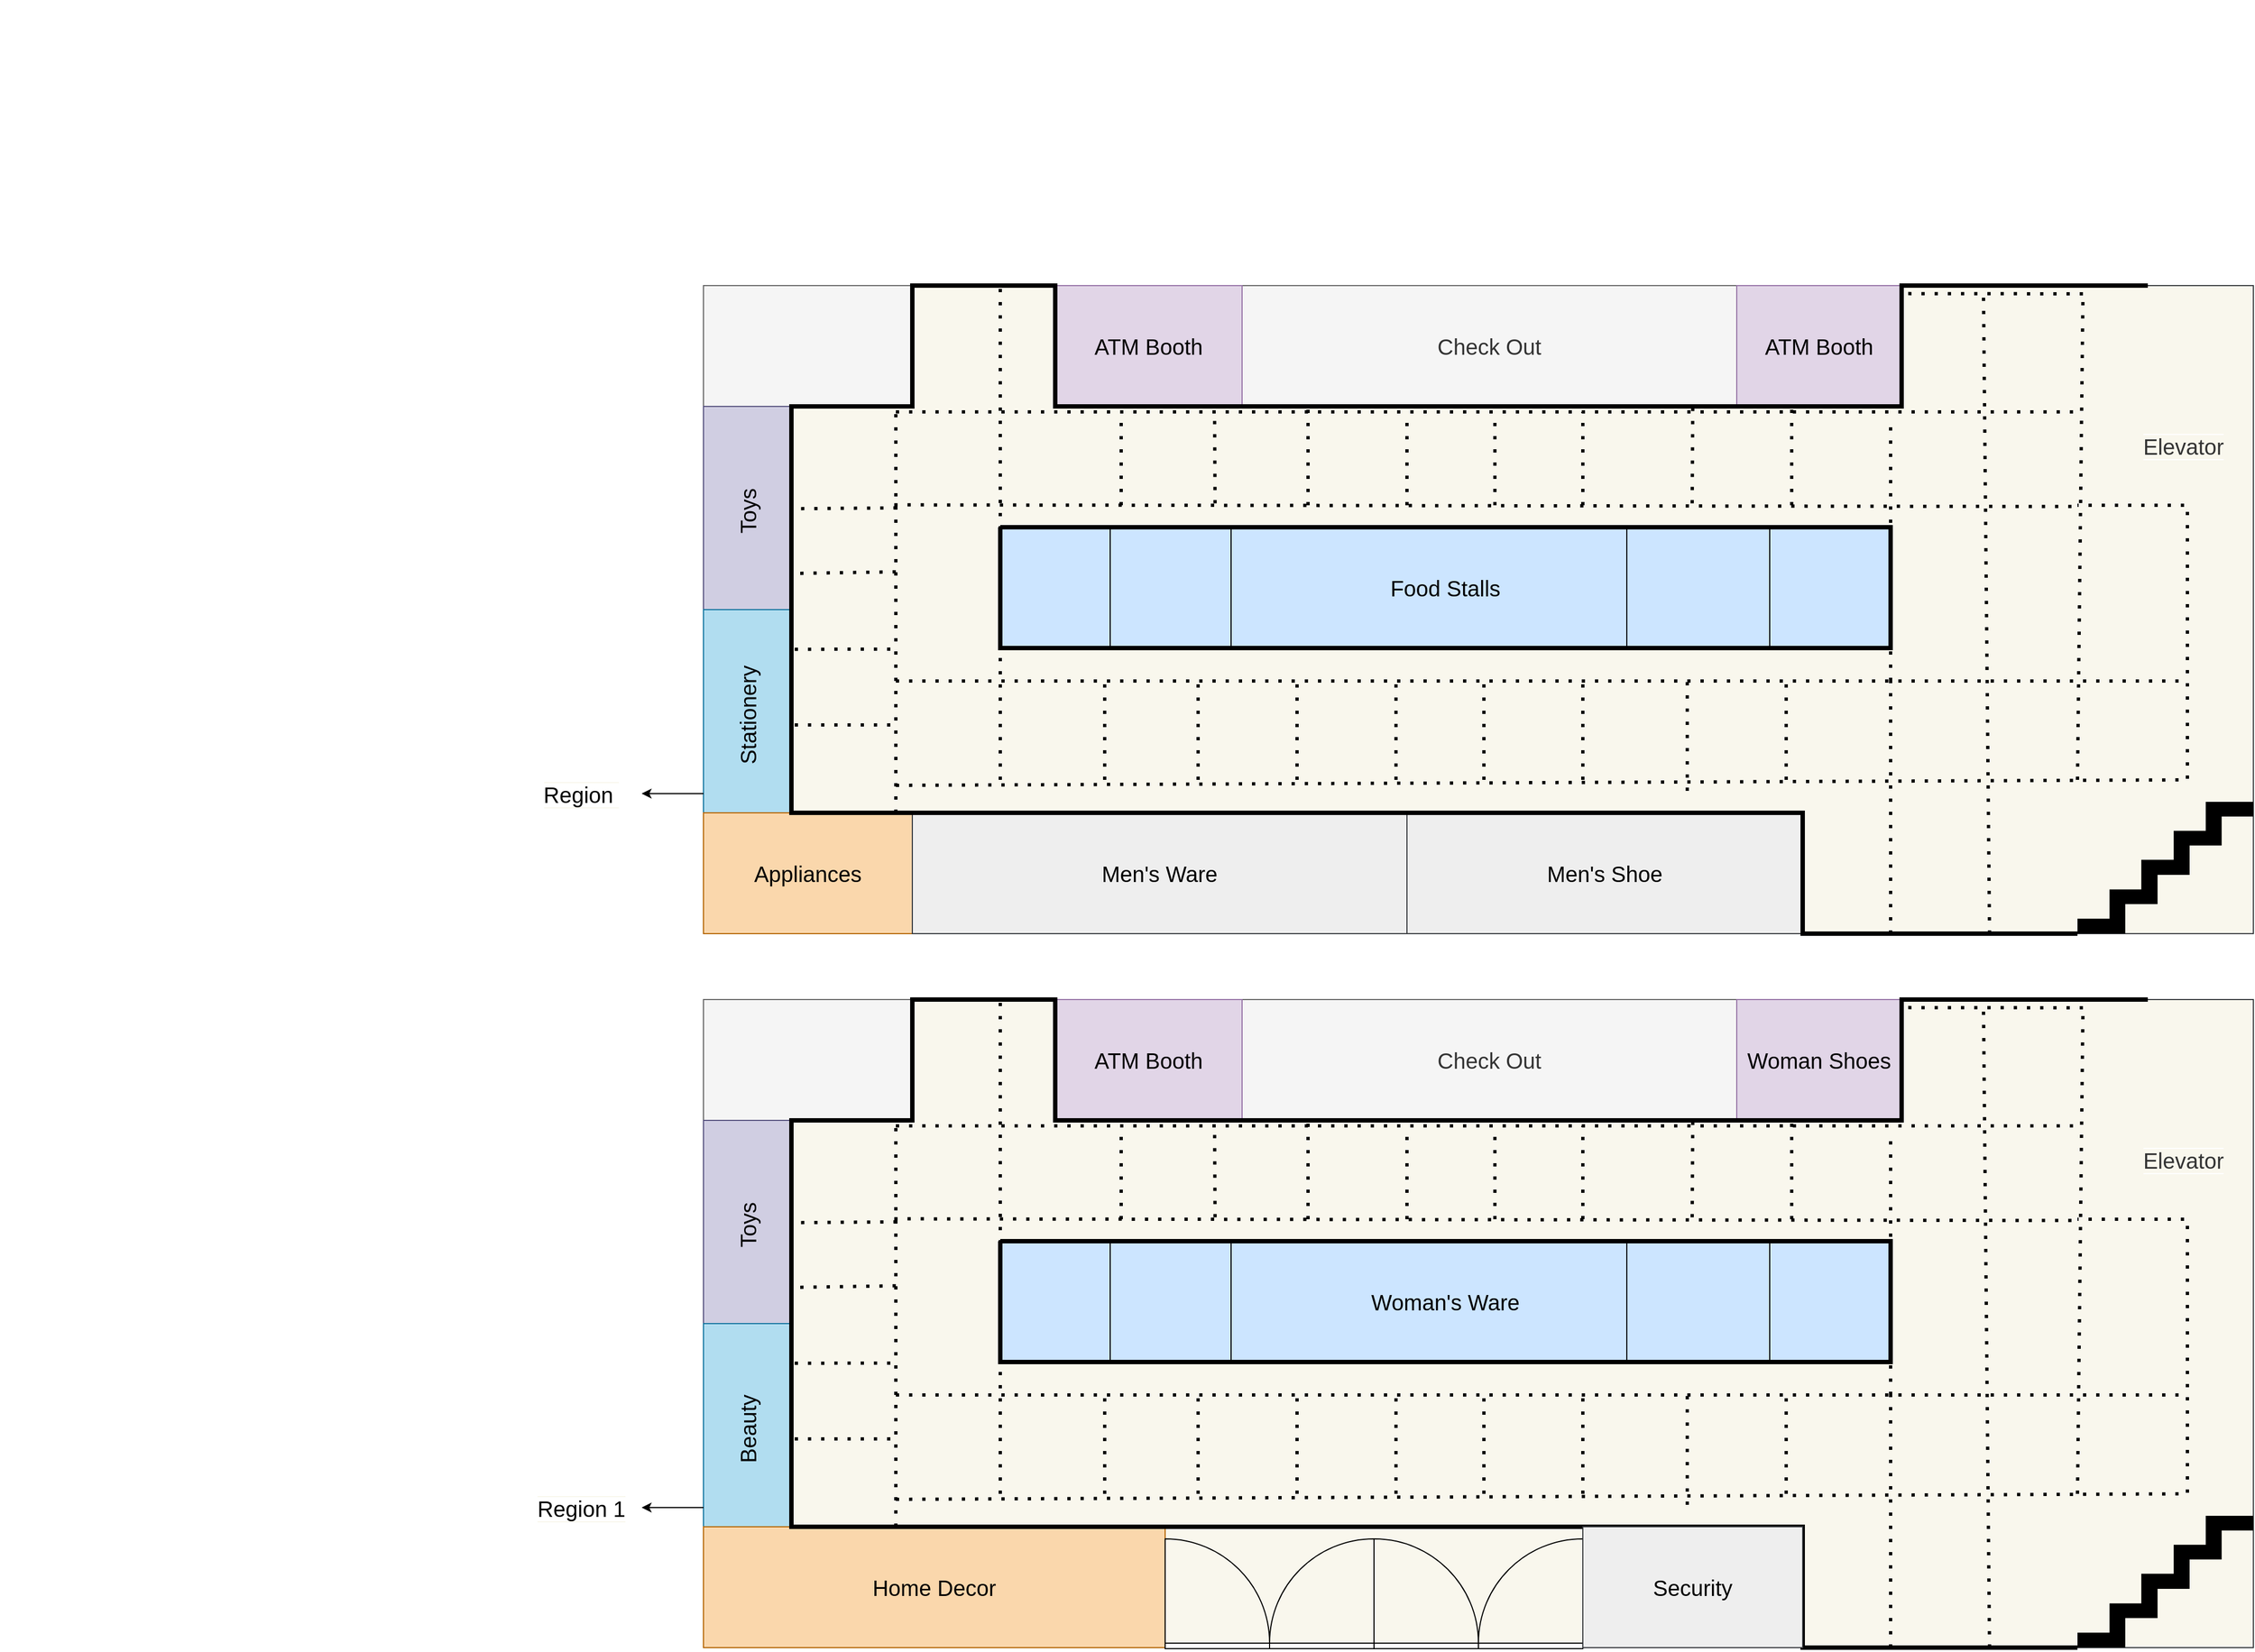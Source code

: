 <mxfile version="20.2.2" type="github">
  <diagram id="UENfIVa6fNHEYjPwmaYS" name="Page-1">
    <mxGraphModel dx="3315" dy="1718" grid="1" gridSize="10" guides="1" tooltips="1" connect="1" arrows="1" fold="1" page="0" pageScale="1" pageWidth="850" pageHeight="1100" math="0" shadow="0">
      <root>
        <mxCell id="0" />
        <mxCell id="1" parent="0" />
        <mxCell id="OnZoAcpdOIPg12gYCpCq-1" value="" style="rounded=0;whiteSpace=wrap;html=1;fillColor=#f9f7ed;strokeColor=#36393d;" vertex="1" parent="1">
          <mxGeometry x="10" y="200" width="1410" height="590" as="geometry" />
        </mxCell>
        <mxCell id="OnZoAcpdOIPg12gYCpCq-2" value="" style="rounded=0;whiteSpace=wrap;html=1;fillColor=#f5f5f5;fontColor=#333333;strokeColor=#666666;" vertex="1" parent="1">
          <mxGeometry x="10" y="200" width="190" height="110" as="geometry" />
        </mxCell>
        <mxCell id="OnZoAcpdOIPg12gYCpCq-5" value="&lt;span style=&quot;font-size: 20px;&quot;&gt;Toys&lt;/span&gt;" style="rounded=0;whiteSpace=wrap;html=1;rotation=-90;fillColor=#d0cee2;strokeColor=#56517e;" vertex="1" parent="1">
          <mxGeometry x="-45" y="365" width="190" height="80" as="geometry" />
        </mxCell>
        <mxCell id="OnZoAcpdOIPg12gYCpCq-6" value="&lt;span style=&quot;font-size: 20px;&quot;&gt;Stationery&lt;/span&gt;" style="rounded=0;whiteSpace=wrap;html=1;rotation=-90;fillColor=#b1ddf0;strokeColor=#10739e;" vertex="1" parent="1">
          <mxGeometry x="-46.25" y="551.25" width="192.5" height="80" as="geometry" />
        </mxCell>
        <mxCell id="OnZoAcpdOIPg12gYCpCq-7" value="&lt;span style=&quot;font-size: 20px;&quot;&gt;Appliances&lt;/span&gt;" style="rounded=0;whiteSpace=wrap;html=1;fillColor=#fad7ac;strokeColor=#b46504;" vertex="1" parent="1">
          <mxGeometry x="10" y="680" width="190" height="110" as="geometry" />
        </mxCell>
        <mxCell id="OnZoAcpdOIPg12gYCpCq-8" value="&lt;span style=&quot;font-size: 20px;&quot;&gt;Men&#39;s Ware&lt;/span&gt;" style="rounded=0;whiteSpace=wrap;html=1;fillColor=#eeeeee;strokeColor=#36393d;" vertex="1" parent="1">
          <mxGeometry x="200" y="680" width="450" height="110" as="geometry" />
        </mxCell>
        <mxCell id="OnZoAcpdOIPg12gYCpCq-9" value="&lt;span style=&quot;font-size: 20px;&quot;&gt;Men&#39;s Shoe&lt;/span&gt;" style="rounded=0;whiteSpace=wrap;html=1;fillColor=#eeeeee;strokeColor=#36393d;" vertex="1" parent="1">
          <mxGeometry x="650" y="680" width="360" height="110" as="geometry" />
        </mxCell>
        <mxCell id="OnZoAcpdOIPg12gYCpCq-10" value="" style="shape=mxgraph.signs.travel.stairs;html=1;pointerEvents=1;fillColor=#000000;strokeColor=none;verticalLabelPosition=bottom;verticalAlign=top;align=center;" vertex="1" parent="1">
          <mxGeometry x="1260" y="670" width="160" height="120" as="geometry" />
        </mxCell>
        <mxCell id="OnZoAcpdOIPg12gYCpCq-12" value="&lt;font color=&quot;#333333&quot;&gt;&lt;span style=&quot;font-size: 20px; background-color: rgb(249, 247, 237);&quot;&gt;Elevator&lt;/span&gt;&lt;/font&gt;" style="shape=image;html=1;verticalAlign=top;verticalLabelPosition=bottom;labelBackgroundColor=#ffffff;imageAspect=0;aspect=fixed;image=https://cdn4.iconfinder.com/data/icons/aiga-symbol-signs/488/aiga_elevator-128.png" vertex="1" parent="1">
          <mxGeometry x="1292" y="200" width="128" height="128" as="geometry" />
        </mxCell>
        <mxCell id="OnZoAcpdOIPg12gYCpCq-13" value="&lt;span style=&quot;font-size: 20px;&quot;&gt;Check Out&lt;/span&gt;" style="rounded=0;whiteSpace=wrap;html=1;fillColor=#f5f5f5;strokeColor=#666666;fontColor=#333333;" vertex="1" parent="1">
          <mxGeometry x="500" y="200" width="450" height="110" as="geometry" />
        </mxCell>
        <mxCell id="OnZoAcpdOIPg12gYCpCq-14" value="&lt;span style=&quot;font-size: 20px;&quot;&gt;ATM Booth&lt;/span&gt;" style="rounded=0;whiteSpace=wrap;html=1;fillColor=#e1d5e7;strokeColor=#9673a6;" vertex="1" parent="1">
          <mxGeometry x="330" y="200" width="170" height="110" as="geometry" />
        </mxCell>
        <mxCell id="OnZoAcpdOIPg12gYCpCq-15" value="&lt;span style=&quot;font-size: 20px;&quot;&gt;ATM Booth&lt;/span&gt;" style="rounded=0;whiteSpace=wrap;html=1;fillColor=#e1d5e7;strokeColor=#9673a6;" vertex="1" parent="1">
          <mxGeometry x="950" y="200" width="150" height="110" as="geometry" />
        </mxCell>
        <mxCell id="OnZoAcpdOIPg12gYCpCq-17" value="" style="endArrow=none;html=1;rounded=0;fontSize=16;strokeWidth=4;entryX=0.25;entryY=0;entryDx=0;entryDy=0;exitX=0;exitY=1;exitDx=0;exitDy=0;exitPerimeter=0;" edge="1" parent="1" source="OnZoAcpdOIPg12gYCpCq-10" target="OnZoAcpdOIPg12gYCpCq-12">
          <mxGeometry width="50" height="50" relative="1" as="geometry">
            <mxPoint x="160" y="900" as="sourcePoint" />
            <mxPoint x="210" y="850" as="targetPoint" />
            <Array as="points">
              <mxPoint x="1010" y="790" />
              <mxPoint x="1010" y="680" />
              <mxPoint x="90" y="680" />
              <mxPoint x="90" y="310" />
              <mxPoint x="200" y="310" />
              <mxPoint x="200" y="200" />
              <mxPoint x="330" y="200" />
              <mxPoint x="330" y="310" />
              <mxPoint x="1100" y="310" />
              <mxPoint x="1100" y="200" />
            </Array>
          </mxGeometry>
        </mxCell>
        <mxCell id="OnZoAcpdOIPg12gYCpCq-18" value="" style="endArrow=none;html=1;rounded=0;fontSize=16;strokeWidth=4;entryX=0;entryY=0;entryDx=0;entryDy=0;exitX=0;exitY=0;exitDx=0;exitDy=0;" edge="1" parent="1">
          <mxGeometry width="50" height="50" relative="1" as="geometry">
            <mxPoint x="280.0" y="420" as="sourcePoint" />
            <mxPoint x="280.0" y="420" as="targetPoint" />
            <Array as="points">
              <mxPoint x="280" y="530" />
              <mxPoint x="1090" y="530" />
              <mxPoint x="1090" y="420" />
            </Array>
          </mxGeometry>
        </mxCell>
        <mxCell id="OnZoAcpdOIPg12gYCpCq-19" value="" style="shape=image;html=1;verticalAlign=top;verticalLabelPosition=bottom;labelBackgroundColor=#ffffff;imageAspect=0;aspect=fixed;image=https://cdn2.iconfinder.com/data/icons/household-things/64/house_toilet-128.png;fontSize=20;" vertex="1" parent="1">
          <mxGeometry x="10" y="210" width="70" height="70" as="geometry" />
        </mxCell>
        <mxCell id="OnZoAcpdOIPg12gYCpCq-20" value="" style="endArrow=none;dashed=1;html=1;dashPattern=1 3;strokeWidth=3;rounded=0;fontSize=20;entryX=1;entryY=0;entryDx=0;entryDy=0;exitX=1;exitY=1;exitDx=0;exitDy=0;" edge="1" parent="1" source="OnZoAcpdOIPg12gYCpCq-31" target="OnZoAcpdOIPg12gYCpCq-27">
          <mxGeometry width="50" height="50" relative="1" as="geometry">
            <mxPoint x="180" y="440" as="sourcePoint" />
            <mxPoint x="230" y="390" as="targetPoint" />
          </mxGeometry>
        </mxCell>
        <mxCell id="OnZoAcpdOIPg12gYCpCq-21" value="" style="shape=image;html=1;verticalAlign=top;verticalLabelPosition=bottom;labelBackgroundColor=#ffffff;imageAspect=0;aspect=fixed;image=https://cdn2.iconfinder.com/data/icons/vivid/48/close-128.png;fontSize=20;" vertex="1" parent="1">
          <mxGeometry x="-630" y="-60" width="95" height="95" as="geometry" />
        </mxCell>
        <mxCell id="OnZoAcpdOIPg12gYCpCq-22" value="" style="shape=image;html=1;verticalAlign=top;verticalLabelPosition=bottom;labelBackgroundColor=#ffffff;imageAspect=0;aspect=fixed;image=https://cdn2.iconfinder.com/data/icons/vivid/48/close-128.png;fontSize=20;" vertex="1" parent="1">
          <mxGeometry x="-630" y="10" width="95" height="95" as="geometry" />
        </mxCell>
        <mxCell id="OnZoAcpdOIPg12gYCpCq-23" value="" style="shape=image;html=1;verticalAlign=top;verticalLabelPosition=bottom;labelBackgroundColor=#ffffff;imageAspect=0;aspect=fixed;image=https://cdn2.iconfinder.com/data/icons/vivid/48/close-128.png;fontSize=20;" vertex="1" parent="1">
          <mxGeometry x="-630" y="70" width="95" height="95" as="geometry" />
        </mxCell>
        <mxCell id="OnZoAcpdOIPg12gYCpCq-24" value="" style="shape=image;html=1;verticalAlign=top;verticalLabelPosition=bottom;labelBackgroundColor=#ffffff;imageAspect=0;aspect=fixed;image=https://cdn2.iconfinder.com/data/icons/vivid/48/close-128.png;fontSize=20;" vertex="1" parent="1">
          <mxGeometry x="-630" y="143.75" width="95" height="95" as="geometry" />
        </mxCell>
        <mxCell id="OnZoAcpdOIPg12gYCpCq-25" value="" style="shape=image;html=1;verticalAlign=top;verticalLabelPosition=bottom;labelBackgroundColor=#ffffff;imageAspect=0;aspect=fixed;image=https://cdn2.iconfinder.com/data/icons/vivid/48/close-128.png;fontSize=20;" vertex="1" parent="1">
          <mxGeometry x="-630" y="210" width="95" height="95" as="geometry" />
        </mxCell>
        <mxCell id="OnZoAcpdOIPg12gYCpCq-27" value="" style="shape=image;html=1;verticalAlign=top;verticalLabelPosition=bottom;labelBackgroundColor=#ffffff;imageAspect=0;aspect=fixed;image=https://cdn2.iconfinder.com/data/icons/vivid/48/close-128.png;fontSize=20;" vertex="1" parent="1">
          <mxGeometry x="90" y="315" width="95" height="95" as="geometry" />
        </mxCell>
        <mxCell id="OnZoAcpdOIPg12gYCpCq-28" value="" style="shape=image;html=1;verticalAlign=top;verticalLabelPosition=bottom;labelBackgroundColor=#ffffff;imageAspect=0;aspect=fixed;image=https://cdn2.iconfinder.com/data/icons/vivid/48/close-128.png;fontSize=20;" vertex="1" parent="1">
          <mxGeometry x="90" y="385" width="95" height="95" as="geometry" />
        </mxCell>
        <mxCell id="OnZoAcpdOIPg12gYCpCq-29" value="" style="shape=image;html=1;verticalAlign=top;verticalLabelPosition=bottom;labelBackgroundColor=#ffffff;imageAspect=0;aspect=fixed;image=https://cdn2.iconfinder.com/data/icons/vivid/48/close-128.png;fontSize=20;" vertex="1" parent="1">
          <mxGeometry x="90" y="445" width="95" height="95" as="geometry" />
        </mxCell>
        <mxCell id="OnZoAcpdOIPg12gYCpCq-30" value="" style="shape=image;html=1;verticalAlign=top;verticalLabelPosition=bottom;labelBackgroundColor=#ffffff;imageAspect=0;aspect=fixed;image=https://cdn2.iconfinder.com/data/icons/vivid/48/close-128.png;fontSize=20;" vertex="1" parent="1">
          <mxGeometry x="90" y="518.75" width="95" height="95" as="geometry" />
        </mxCell>
        <mxCell id="OnZoAcpdOIPg12gYCpCq-31" value="" style="shape=image;html=1;verticalAlign=top;verticalLabelPosition=bottom;labelBackgroundColor=#ffffff;imageAspect=0;aspect=fixed;image=https://cdn2.iconfinder.com/data/icons/vivid/48/close-128.png;fontSize=20;" vertex="1" parent="1">
          <mxGeometry x="90" y="585" width="95" height="95" as="geometry" />
        </mxCell>
        <mxCell id="OnZoAcpdOIPg12gYCpCq-33" value="" style="endArrow=none;dashed=1;html=1;dashPattern=1 3;strokeWidth=3;rounded=0;fontSize=20;entryX=-0.017;entryY=0.191;entryDx=0;entryDy=0;exitX=1.008;exitY=0.183;exitDx=0;exitDy=0;entryPerimeter=0;exitPerimeter=0;" edge="1" parent="1" source="OnZoAcpdOIPg12gYCpCq-28" target="OnZoAcpdOIPg12gYCpCq-28">
          <mxGeometry width="50" height="50" relative="1" as="geometry">
            <mxPoint x="195" y="690" as="sourcePoint" />
            <mxPoint x="195" y="325.0" as="targetPoint" />
          </mxGeometry>
        </mxCell>
        <mxCell id="OnZoAcpdOIPg12gYCpCq-34" value="" style="endArrow=none;dashed=1;html=1;dashPattern=1 3;strokeWidth=3;rounded=0;fontSize=20;entryX=-0.009;entryY=0.18;entryDx=0;entryDy=0;exitX=1;exitY=0.164;exitDx=0;exitDy=0;entryPerimeter=0;exitPerimeter=0;" edge="1" parent="1" source="OnZoAcpdOIPg12gYCpCq-29" target="OnZoAcpdOIPg12gYCpCq-29">
          <mxGeometry width="50" height="50" relative="1" as="geometry">
            <mxPoint x="195.76" y="412.385" as="sourcePoint" />
            <mxPoint x="98.385" y="413.145" as="targetPoint" />
          </mxGeometry>
        </mxCell>
        <mxCell id="OnZoAcpdOIPg12gYCpCq-35" value="" style="endArrow=none;dashed=1;html=1;dashPattern=1 3;strokeWidth=3;rounded=0;fontSize=20;entryX=0.015;entryY=0.13;entryDx=0;entryDy=0;entryPerimeter=0;" edge="1" parent="1" target="OnZoAcpdOIPg12gYCpCq-30">
          <mxGeometry width="50" height="50" relative="1" as="geometry">
            <mxPoint x="180" y="531" as="sourcePoint" />
            <mxPoint x="99.145" y="472.1" as="targetPoint" />
          </mxGeometry>
        </mxCell>
        <mxCell id="OnZoAcpdOIPg12gYCpCq-36" value="" style="endArrow=none;dashed=1;html=1;dashPattern=1 3;strokeWidth=3;rounded=0;fontSize=20;entryX=0;entryY=0.158;entryDx=0;entryDy=0;entryPerimeter=0;" edge="1" parent="1" target="OnZoAcpdOIPg12gYCpCq-31">
          <mxGeometry width="50" height="50" relative="1" as="geometry">
            <mxPoint x="180" y="600" as="sourcePoint" />
            <mxPoint x="101.425" y="541.1" as="targetPoint" />
          </mxGeometry>
        </mxCell>
        <mxCell id="OnZoAcpdOIPg12gYCpCq-37" value="" style="shape=image;html=1;verticalAlign=top;verticalLabelPosition=bottom;labelBackgroundColor=#ffffff;imageAspect=0;aspect=fixed;image=https://cdn2.iconfinder.com/data/icons/vivid/48/close-128.png;fontSize=20;" vertex="1" parent="1">
          <mxGeometry x="10" y="635" width="55" height="55" as="geometry" />
        </mxCell>
        <mxCell id="OnZoAcpdOIPg12gYCpCq-38" value="&lt;span style=&quot;background-color: rgb(255, 255, 255);&quot;&gt;Region&amp;nbsp;&lt;/span&gt;" style="text;html=1;strokeColor=none;fillColor=none;align=center;verticalAlign=middle;whiteSpace=wrap;rounded=0;labelBackgroundColor=#F9F7ED;fontSize=20;" vertex="1" parent="1">
          <mxGeometry x="-156.25" y="647.5" width="110" height="30" as="geometry" />
        </mxCell>
        <mxCell id="OnZoAcpdOIPg12gYCpCq-39" value="" style="endArrow=classic;html=1;rounded=0;fontSize=20;strokeWidth=1;entryX=1;entryY=0.5;entryDx=0;entryDy=0;" edge="1" parent="1" source="OnZoAcpdOIPg12gYCpCq-37" target="OnZoAcpdOIPg12gYCpCq-38">
          <mxGeometry width="50" height="50" relative="1" as="geometry">
            <mxPoint x="-110" y="820" as="sourcePoint" />
            <mxPoint x="-60" y="770" as="targetPoint" />
          </mxGeometry>
        </mxCell>
        <mxCell id="OnZoAcpdOIPg12gYCpCq-75" value="&lt;font style=&quot;font-size: 20px;&quot;&gt;Food Stalls&lt;/font&gt;" style="rounded=0;whiteSpace=wrap;html=1;fillColor=#cce5ff;strokeColor=#36393d;" vertex="1" parent="1">
          <mxGeometry x="280" y="420" width="810" height="110" as="geometry" />
        </mxCell>
        <mxCell id="OnZoAcpdOIPg12gYCpCq-76" value="" style="endArrow=none;html=1;rounded=0;fontSize=16;strokeWidth=4;entryX=0;entryY=0;entryDx=0;entryDy=0;exitX=0;exitY=0;exitDx=0;exitDy=0;" edge="1" parent="1" source="OnZoAcpdOIPg12gYCpCq-75" target="OnZoAcpdOIPg12gYCpCq-75">
          <mxGeometry width="50" height="50" relative="1" as="geometry">
            <mxPoint x="500" y="960" as="sourcePoint" />
            <mxPoint x="550" y="910" as="targetPoint" />
            <Array as="points">
              <mxPoint x="280" y="530" />
              <mxPoint x="1090" y="530" />
              <mxPoint x="1090" y="420" />
            </Array>
          </mxGeometry>
        </mxCell>
        <mxCell id="OnZoAcpdOIPg12gYCpCq-77" value="" style="endArrow=none;html=1;rounded=0;fontSize=20;strokeWidth=1;" edge="1" parent="1">
          <mxGeometry width="50" height="50" relative="1" as="geometry">
            <mxPoint x="380" y="530" as="sourcePoint" />
            <mxPoint x="380" y="420" as="targetPoint" />
          </mxGeometry>
        </mxCell>
        <mxCell id="OnZoAcpdOIPg12gYCpCq-78" value="" style="endArrow=none;html=1;rounded=0;fontSize=20;strokeWidth=1;" edge="1" parent="1">
          <mxGeometry width="50" height="50" relative="1" as="geometry">
            <mxPoint x="490" y="530" as="sourcePoint" />
            <mxPoint x="490" y="420" as="targetPoint" />
          </mxGeometry>
        </mxCell>
        <mxCell id="OnZoAcpdOIPg12gYCpCq-79" value="" style="endArrow=none;html=1;rounded=0;fontSize=20;strokeWidth=1;" edge="1" parent="1">
          <mxGeometry width="50" height="50" relative="1" as="geometry">
            <mxPoint x="980" y="530" as="sourcePoint" />
            <mxPoint x="980" y="420" as="targetPoint" />
          </mxGeometry>
        </mxCell>
        <mxCell id="OnZoAcpdOIPg12gYCpCq-80" value="" style="endArrow=none;html=1;rounded=0;fontSize=20;strokeWidth=1;" edge="1" parent="1">
          <mxGeometry width="50" height="50" relative="1" as="geometry">
            <mxPoint x="850" y="530" as="sourcePoint" />
            <mxPoint x="850" y="420" as="targetPoint" />
          </mxGeometry>
        </mxCell>
        <mxCell id="OnZoAcpdOIPg12gYCpCq-74" value="" style="shape=image;verticalLabelPosition=bottom;labelBackgroundColor=default;verticalAlign=top;aspect=fixed;imageAspect=0;image=https://icon-library.com/images/beacon-icon/beacon-icon-6.jpg;" vertex="1" parent="1">
          <mxGeometry x="290" y="438.75" width="80" height="80" as="geometry" />
        </mxCell>
        <mxCell id="OnZoAcpdOIPg12gYCpCq-153" value="" style="shape=image;html=1;verticalAlign=top;verticalLabelPosition=bottom;labelBackgroundColor=#ffffff;imageAspect=0;aspect=fixed;image=https://cdn2.iconfinder.com/data/icons/vivid/48/close-128.png;fontSize=20;" vertex="1" parent="1">
          <mxGeometry x="330" y="10" width="95" height="95" as="geometry" />
        </mxCell>
        <mxCell id="OnZoAcpdOIPg12gYCpCq-154" value="" style="shape=image;html=1;verticalAlign=top;verticalLabelPosition=bottom;labelBackgroundColor=#ffffff;imageAspect=0;aspect=fixed;image=https://cdn2.iconfinder.com/data/icons/vivid/48/close-128.png;fontSize=20;" vertex="1" parent="1">
          <mxGeometry x="425" y="10" width="95" height="95" as="geometry" />
        </mxCell>
        <mxCell id="OnZoAcpdOIPg12gYCpCq-155" value="" style="shape=image;html=1;verticalAlign=top;verticalLabelPosition=bottom;labelBackgroundColor=#ffffff;imageAspect=0;aspect=fixed;image=https://cdn2.iconfinder.com/data/icons/vivid/48/close-128.png;fontSize=20;" vertex="1" parent="1">
          <mxGeometry x="520" y="10" width="95" height="95" as="geometry" />
        </mxCell>
        <mxCell id="OnZoAcpdOIPg12gYCpCq-156" value="" style="shape=image;html=1;verticalAlign=top;verticalLabelPosition=bottom;labelBackgroundColor=#ffffff;imageAspect=0;aspect=fixed;image=https://cdn2.iconfinder.com/data/icons/vivid/48/close-128.png;fontSize=20;" vertex="1" parent="1">
          <mxGeometry x="610" y="10" width="95" height="95" as="geometry" />
        </mxCell>
        <mxCell id="OnZoAcpdOIPg12gYCpCq-157" value="" style="shape=image;html=1;verticalAlign=top;verticalLabelPosition=bottom;labelBackgroundColor=#ffffff;imageAspect=0;aspect=fixed;image=https://cdn2.iconfinder.com/data/icons/vivid/48/close-128.png;fontSize=20;" vertex="1" parent="1">
          <mxGeometry x="700" y="10" width="95" height="95" as="geometry" />
        </mxCell>
        <mxCell id="OnZoAcpdOIPg12gYCpCq-158" value="" style="shape=image;html=1;verticalAlign=top;verticalLabelPosition=bottom;labelBackgroundColor=#ffffff;imageAspect=0;aspect=fixed;image=https://cdn2.iconfinder.com/data/icons/vivid/48/close-128.png;fontSize=20;" vertex="1" parent="1">
          <mxGeometry x="780" y="10" width="95" height="95" as="geometry" />
        </mxCell>
        <mxCell id="OnZoAcpdOIPg12gYCpCq-159" value="" style="shape=image;html=1;verticalAlign=top;verticalLabelPosition=bottom;labelBackgroundColor=#ffffff;imageAspect=0;aspect=fixed;image=https://cdn2.iconfinder.com/data/icons/vivid/48/close-128.png;fontSize=20;" vertex="1" parent="1">
          <mxGeometry x="860" y="10" width="95" height="95" as="geometry" />
        </mxCell>
        <mxCell id="OnZoAcpdOIPg12gYCpCq-160" value="" style="shape=image;html=1;verticalAlign=top;verticalLabelPosition=bottom;labelBackgroundColor=#ffffff;imageAspect=0;aspect=fixed;image=https://cdn2.iconfinder.com/data/icons/vivid/48/close-128.png;fontSize=20;" vertex="1" parent="1">
          <mxGeometry x="955" y="10" width="95" height="95" as="geometry" />
        </mxCell>
        <mxCell id="OnZoAcpdOIPg12gYCpCq-161" value="" style="shape=image;html=1;verticalAlign=top;verticalLabelPosition=bottom;labelBackgroundColor=#ffffff;imageAspect=0;aspect=fixed;image=https://cdn2.iconfinder.com/data/icons/vivid/48/close-128.png;fontSize=20;" vertex="1" parent="1">
          <mxGeometry x="1050" y="10" width="95" height="95" as="geometry" />
        </mxCell>
        <mxCell id="OnZoAcpdOIPg12gYCpCq-162" value="" style="shape=image;html=1;verticalAlign=top;verticalLabelPosition=bottom;labelBackgroundColor=#ffffff;imageAspect=0;aspect=fixed;image=https://cdn2.iconfinder.com/data/icons/vivid/48/close-128.png;fontSize=20;" vertex="1" parent="1">
          <mxGeometry x="1140" y="10" width="95" height="95" as="geometry" />
        </mxCell>
        <mxCell id="OnZoAcpdOIPg12gYCpCq-163" value="" style="shape=image;html=1;verticalAlign=top;verticalLabelPosition=bottom;labelBackgroundColor=#ffffff;imageAspect=0;aspect=fixed;image=https://cdn2.iconfinder.com/data/icons/vivid/48/close-128.png;fontSize=20;" vertex="1" parent="1">
          <mxGeometry x="1230" y="10" width="95" height="95" as="geometry" />
        </mxCell>
        <mxCell id="OnZoAcpdOIPg12gYCpCq-164" value="" style="shape=image;html=1;verticalAlign=top;verticalLabelPosition=bottom;labelBackgroundColor=#ffffff;imageAspect=0;aspect=fixed;image=https://cdn2.iconfinder.com/data/icons/vivid/48/close-128.png;fontSize=20;" vertex="1" parent="1">
          <mxGeometry x="1310" y="10" width="95" height="95" as="geometry" />
        </mxCell>
        <mxCell id="OnZoAcpdOIPg12gYCpCq-165" value="" style="shape=image;html=1;verticalAlign=top;verticalLabelPosition=bottom;labelBackgroundColor=#ffffff;imageAspect=0;aspect=fixed;image=https://cdn2.iconfinder.com/data/icons/vivid/48/close-128.png;fontSize=20;" vertex="1" parent="1">
          <mxGeometry x="185" y="560" width="95" height="95" as="geometry" />
        </mxCell>
        <mxCell id="OnZoAcpdOIPg12gYCpCq-166" value="" style="shape=image;html=1;verticalAlign=top;verticalLabelPosition=bottom;labelBackgroundColor=#ffffff;imageAspect=0;aspect=fixed;image=https://cdn2.iconfinder.com/data/icons/vivid/48/close-128.png;fontSize=20;" vertex="1" parent="1">
          <mxGeometry x="280" y="560" width="95" height="95" as="geometry" />
        </mxCell>
        <mxCell id="OnZoAcpdOIPg12gYCpCq-167" value="" style="shape=image;html=1;verticalAlign=top;verticalLabelPosition=bottom;labelBackgroundColor=#ffffff;imageAspect=0;aspect=fixed;image=https://cdn2.iconfinder.com/data/icons/vivid/48/close-128.png;fontSize=20;" vertex="1" parent="1">
          <mxGeometry x="375" y="560" width="95" height="95" as="geometry" />
        </mxCell>
        <mxCell id="OnZoAcpdOIPg12gYCpCq-168" value="" style="shape=image;html=1;verticalAlign=top;verticalLabelPosition=bottom;labelBackgroundColor=#ffffff;imageAspect=0;aspect=fixed;image=https://cdn2.iconfinder.com/data/icons/vivid/48/close-128.png;fontSize=20;" vertex="1" parent="1">
          <mxGeometry x="465" y="560" width="95" height="95" as="geometry" />
        </mxCell>
        <mxCell id="OnZoAcpdOIPg12gYCpCq-169" value="" style="shape=image;html=1;verticalAlign=top;verticalLabelPosition=bottom;labelBackgroundColor=#ffffff;imageAspect=0;aspect=fixed;image=https://cdn2.iconfinder.com/data/icons/vivid/48/close-128.png;fontSize=20;" vertex="1" parent="1">
          <mxGeometry x="555" y="560" width="95" height="95" as="geometry" />
        </mxCell>
        <mxCell id="OnZoAcpdOIPg12gYCpCq-170" value="" style="shape=image;html=1;verticalAlign=top;verticalLabelPosition=bottom;labelBackgroundColor=#ffffff;imageAspect=0;aspect=fixed;image=https://cdn2.iconfinder.com/data/icons/vivid/48/close-128.png;fontSize=20;" vertex="1" parent="1">
          <mxGeometry x="635" y="560" width="95" height="95" as="geometry" />
        </mxCell>
        <mxCell id="OnZoAcpdOIPg12gYCpCq-171" value="" style="shape=image;html=1;verticalAlign=top;verticalLabelPosition=bottom;labelBackgroundColor=#ffffff;imageAspect=0;aspect=fixed;image=https://cdn2.iconfinder.com/data/icons/vivid/48/close-128.png;fontSize=20;" vertex="1" parent="1">
          <mxGeometry x="715" y="560" width="95" height="95" as="geometry" />
        </mxCell>
        <mxCell id="OnZoAcpdOIPg12gYCpCq-172" value="" style="shape=image;html=1;verticalAlign=top;verticalLabelPosition=bottom;labelBackgroundColor=#ffffff;imageAspect=0;aspect=fixed;image=https://cdn2.iconfinder.com/data/icons/vivid/48/close-128.png;fontSize=20;" vertex="1" parent="1">
          <mxGeometry x="810" y="560" width="95" height="95" as="geometry" />
        </mxCell>
        <mxCell id="OnZoAcpdOIPg12gYCpCq-173" value="" style="shape=image;html=1;verticalAlign=top;verticalLabelPosition=bottom;labelBackgroundColor=#ffffff;imageAspect=0;aspect=fixed;image=https://cdn2.iconfinder.com/data/icons/vivid/48/close-128.png;fontSize=20;" vertex="1" parent="1">
          <mxGeometry x="905" y="560" width="95" height="95" as="geometry" />
        </mxCell>
        <mxCell id="OnZoAcpdOIPg12gYCpCq-174" value="" style="shape=image;html=1;verticalAlign=top;verticalLabelPosition=bottom;labelBackgroundColor=#ffffff;imageAspect=0;aspect=fixed;image=https://cdn2.iconfinder.com/data/icons/vivid/48/close-128.png;fontSize=20;" vertex="1" parent="1">
          <mxGeometry x="995" y="560" width="95" height="95" as="geometry" />
        </mxCell>
        <mxCell id="OnZoAcpdOIPg12gYCpCq-175" value="" style="shape=image;html=1;verticalAlign=top;verticalLabelPosition=bottom;labelBackgroundColor=#ffffff;imageAspect=0;aspect=fixed;image=https://cdn2.iconfinder.com/data/icons/vivid/48/close-128.png;fontSize=20;" vertex="1" parent="1">
          <mxGeometry x="1085" y="560" width="95" height="95" as="geometry" />
        </mxCell>
        <mxCell id="OnZoAcpdOIPg12gYCpCq-176" value="" style="shape=image;html=1;verticalAlign=top;verticalLabelPosition=bottom;labelBackgroundColor=#ffffff;imageAspect=0;aspect=fixed;image=https://cdn2.iconfinder.com/data/icons/vivid/48/close-128.png;fontSize=20;" vertex="1" parent="1">
          <mxGeometry x="1170" y="560" width="95" height="95" as="geometry" />
        </mxCell>
        <mxCell id="OnZoAcpdOIPg12gYCpCq-177" value="" style="shape=image;html=1;verticalAlign=top;verticalLabelPosition=bottom;labelBackgroundColor=#ffffff;imageAspect=0;aspect=fixed;image=https://cdn2.iconfinder.com/data/icons/vivid/48/close-128.png;fontSize=20;" vertex="1" parent="1">
          <mxGeometry x="185" y="315" width="95" height="95" as="geometry" />
        </mxCell>
        <mxCell id="OnZoAcpdOIPg12gYCpCq-178" value="" style="shape=image;html=1;verticalAlign=top;verticalLabelPosition=bottom;labelBackgroundColor=#ffffff;imageAspect=0;aspect=fixed;image=https://cdn2.iconfinder.com/data/icons/vivid/48/close-128.png;fontSize=20;" vertex="1" parent="1">
          <mxGeometry x="280" y="315" width="95" height="95" as="geometry" />
        </mxCell>
        <mxCell id="OnZoAcpdOIPg12gYCpCq-179" value="" style="shape=image;html=1;verticalAlign=top;verticalLabelPosition=bottom;labelBackgroundColor=#ffffff;imageAspect=0;aspect=fixed;image=https://cdn2.iconfinder.com/data/icons/vivid/48/close-128.png;fontSize=20;" vertex="1" parent="1">
          <mxGeometry x="375" y="315" width="95" height="95" as="geometry" />
        </mxCell>
        <mxCell id="OnZoAcpdOIPg12gYCpCq-180" value="" style="shape=image;html=1;verticalAlign=top;verticalLabelPosition=bottom;labelBackgroundColor=#ffffff;imageAspect=0;aspect=fixed;image=https://cdn2.iconfinder.com/data/icons/vivid/48/close-128.png;fontSize=20;" vertex="1" parent="1">
          <mxGeometry x="465" y="315" width="95" height="95" as="geometry" />
        </mxCell>
        <mxCell id="OnZoAcpdOIPg12gYCpCq-181" value="" style="shape=image;html=1;verticalAlign=top;verticalLabelPosition=bottom;labelBackgroundColor=#ffffff;imageAspect=0;aspect=fixed;image=https://cdn2.iconfinder.com/data/icons/vivid/48/close-128.png;fontSize=20;" vertex="1" parent="1">
          <mxGeometry x="555" y="315" width="95" height="95" as="geometry" />
        </mxCell>
        <mxCell id="OnZoAcpdOIPg12gYCpCq-182" value="" style="shape=image;html=1;verticalAlign=top;verticalLabelPosition=bottom;labelBackgroundColor=#ffffff;imageAspect=0;aspect=fixed;image=https://cdn2.iconfinder.com/data/icons/vivid/48/close-128.png;fontSize=20;" vertex="1" parent="1">
          <mxGeometry x="635" y="315" width="95" height="95" as="geometry" />
        </mxCell>
        <mxCell id="OnZoAcpdOIPg12gYCpCq-183" value="" style="shape=image;html=1;verticalAlign=top;verticalLabelPosition=bottom;labelBackgroundColor=#ffffff;imageAspect=0;aspect=fixed;image=https://cdn2.iconfinder.com/data/icons/vivid/48/close-128.png;fontSize=20;" vertex="1" parent="1">
          <mxGeometry x="715" y="315" width="95" height="95" as="geometry" />
        </mxCell>
        <mxCell id="OnZoAcpdOIPg12gYCpCq-184" value="" style="shape=image;html=1;verticalAlign=top;verticalLabelPosition=bottom;labelBackgroundColor=#ffffff;imageAspect=0;aspect=fixed;image=https://cdn2.iconfinder.com/data/icons/vivid/48/close-128.png;fontSize=20;" vertex="1" parent="1">
          <mxGeometry x="810" y="315" width="95" height="95" as="geometry" />
        </mxCell>
        <mxCell id="OnZoAcpdOIPg12gYCpCq-185" value="" style="shape=image;html=1;verticalAlign=top;verticalLabelPosition=bottom;labelBackgroundColor=#ffffff;imageAspect=0;aspect=fixed;image=https://cdn2.iconfinder.com/data/icons/vivid/48/close-128.png;fontSize=20;" vertex="1" parent="1">
          <mxGeometry x="905" y="315" width="95" height="95" as="geometry" />
        </mxCell>
        <mxCell id="OnZoAcpdOIPg12gYCpCq-186" value="" style="shape=image;html=1;verticalAlign=top;verticalLabelPosition=bottom;labelBackgroundColor=#ffffff;imageAspect=0;aspect=fixed;image=https://cdn2.iconfinder.com/data/icons/vivid/48/close-128.png;fontSize=20;" vertex="1" parent="1">
          <mxGeometry x="995" y="315" width="95" height="95" as="geometry" />
        </mxCell>
        <mxCell id="OnZoAcpdOIPg12gYCpCq-187" value="" style="shape=image;html=1;verticalAlign=top;verticalLabelPosition=bottom;labelBackgroundColor=#ffffff;imageAspect=0;aspect=fixed;image=https://cdn2.iconfinder.com/data/icons/vivid/48/close-128.png;fontSize=20;" vertex="1" parent="1">
          <mxGeometry x="1085" y="315" width="95" height="95" as="geometry" />
        </mxCell>
        <mxCell id="OnZoAcpdOIPg12gYCpCq-188" value="" style="shape=image;html=1;verticalAlign=top;verticalLabelPosition=bottom;labelBackgroundColor=#ffffff;imageAspect=0;aspect=fixed;image=https://cdn2.iconfinder.com/data/icons/vivid/48/close-128.png;fontSize=20;" vertex="1" parent="1">
          <mxGeometry x="1165" y="315" width="95" height="95" as="geometry" />
        </mxCell>
        <mxCell id="OnZoAcpdOIPg12gYCpCq-189" value="" style="shape=image;html=1;verticalAlign=top;verticalLabelPosition=bottom;labelBackgroundColor=#ffffff;imageAspect=0;aspect=fixed;image=https://cdn2.iconfinder.com/data/icons/vivid/48/close-128.png;fontSize=20;" vertex="1" parent="1">
          <mxGeometry x="1170" y="427.5" width="95" height="95" as="geometry" />
        </mxCell>
        <mxCell id="OnZoAcpdOIPg12gYCpCq-190" value="" style="shape=image;html=1;verticalAlign=top;verticalLabelPosition=bottom;labelBackgroundColor=#ffffff;imageAspect=0;aspect=fixed;image=https://cdn2.iconfinder.com/data/icons/vivid/48/close-128.png;fontSize=20;" vertex="1" parent="1">
          <mxGeometry x="185" y="435" width="95" height="95" as="geometry" />
        </mxCell>
        <mxCell id="OnZoAcpdOIPg12gYCpCq-191" value="" style="shape=image;html=1;verticalAlign=top;verticalLabelPosition=bottom;labelBackgroundColor=#ffffff;imageAspect=0;aspect=fixed;image=https://cdn2.iconfinder.com/data/icons/vivid/48/close-128.png;fontSize=20;" vertex="1" parent="1">
          <mxGeometry x="10" y="735" width="55" height="55" as="geometry" />
        </mxCell>
        <mxCell id="OnZoAcpdOIPg12gYCpCq-192" value="" style="shape=image;html=1;verticalAlign=top;verticalLabelPosition=bottom;labelBackgroundColor=#ffffff;imageAspect=0;aspect=fixed;image=https://cdn2.iconfinder.com/data/icons/vivid/48/close-128.png;fontSize=20;" vertex="1" parent="1">
          <mxGeometry x="250" y="735" width="55" height="55" as="geometry" />
        </mxCell>
        <mxCell id="OnZoAcpdOIPg12gYCpCq-193" value="" style="shape=image;html=1;verticalAlign=top;verticalLabelPosition=bottom;labelBackgroundColor=#ffffff;imageAspect=0;aspect=fixed;image=https://cdn2.iconfinder.com/data/icons/vivid/48/close-128.png;fontSize=20;" vertex="1" parent="1">
          <mxGeometry x="570" y="735" width="55" height="55" as="geometry" />
        </mxCell>
        <mxCell id="OnZoAcpdOIPg12gYCpCq-194" value="" style="shape=image;html=1;verticalAlign=top;verticalLabelPosition=bottom;labelBackgroundColor=#ffffff;imageAspect=0;aspect=fixed;image=https://cdn2.iconfinder.com/data/icons/vivid/48/close-128.png;fontSize=20;" vertex="1" parent="1">
          <mxGeometry x="940" y="735" width="55" height="55" as="geometry" />
        </mxCell>
        <mxCell id="OnZoAcpdOIPg12gYCpCq-195" value="" style="shape=image;html=1;verticalAlign=top;verticalLabelPosition=bottom;labelBackgroundColor=#ffffff;imageAspect=0;aspect=fixed;image=https://cdn2.iconfinder.com/data/icons/vivid/48/close-128.png;fontSize=20;" vertex="1" parent="1">
          <mxGeometry x="10" y="320" width="55" height="55" as="geometry" />
        </mxCell>
        <mxCell id="OnZoAcpdOIPg12gYCpCq-197" value="" style="shape=image;html=1;verticalAlign=top;verticalLabelPosition=bottom;labelBackgroundColor=#ffffff;imageAspect=0;aspect=fixed;image=https://cdn2.iconfinder.com/data/icons/vivid/48/close-128.png;fontSize=20;" vertex="1" parent="1">
          <mxGeometry x="185" y="200" width="95" height="95" as="geometry" />
        </mxCell>
        <mxCell id="OnZoAcpdOIPg12gYCpCq-198" value="" style="shape=image;html=1;verticalAlign=top;verticalLabelPosition=bottom;labelBackgroundColor=#ffffff;imageAspect=0;aspect=fixed;image=https://cdn2.iconfinder.com/data/icons/vivid/48/close-128.png;fontSize=20;" vertex="1" parent="1">
          <mxGeometry x="1085" y="207.5" width="95" height="95" as="geometry" />
        </mxCell>
        <mxCell id="OnZoAcpdOIPg12gYCpCq-199" value="" style="shape=image;html=1;verticalAlign=top;verticalLabelPosition=bottom;labelBackgroundColor=#ffffff;imageAspect=0;aspect=fixed;image=https://cdn2.iconfinder.com/data/icons/vivid/48/close-128.png;fontSize=20;" vertex="1" parent="1">
          <mxGeometry x="1000" y="682.5" width="95" height="95" as="geometry" />
        </mxCell>
        <mxCell id="OnZoAcpdOIPg12gYCpCq-200" value="" style="shape=image;html=1;verticalAlign=top;verticalLabelPosition=bottom;labelBackgroundColor=#ffffff;imageAspect=0;aspect=fixed;image=https://cdn2.iconfinder.com/data/icons/vivid/48/close-128.png;fontSize=20;" vertex="1" parent="1">
          <mxGeometry x="1265" y="560" width="95" height="95" as="geometry" />
        </mxCell>
        <mxCell id="OnZoAcpdOIPg12gYCpCq-201" value="" style="shape=image;html=1;verticalAlign=top;verticalLabelPosition=bottom;labelBackgroundColor=#ffffff;imageAspect=0;aspect=fixed;image=https://cdn2.iconfinder.com/data/icons/vivid/48/close-128.png;fontSize=20;" vertex="1" parent="1">
          <mxGeometry x="1265" y="427.5" width="95" height="95" as="geometry" />
        </mxCell>
        <mxCell id="OnZoAcpdOIPg12gYCpCq-202" value="" style="shape=image;html=1;verticalAlign=top;verticalLabelPosition=bottom;labelBackgroundColor=#ffffff;imageAspect=0;aspect=fixed;image=https://cdn2.iconfinder.com/data/icons/vivid/48/close-128.png;fontSize=20;" vertex="1" parent="1">
          <mxGeometry x="330" y="200" width="55" height="55" as="geometry" />
        </mxCell>
        <mxCell id="OnZoAcpdOIPg12gYCpCq-203" value="" style="shape=image;html=1;verticalAlign=top;verticalLabelPosition=bottom;labelBackgroundColor=#ffffff;imageAspect=0;aspect=fixed;image=https://cdn2.iconfinder.com/data/icons/vivid/48/close-128.png;fontSize=20;" vertex="1" parent="1">
          <mxGeometry x="500" y="200" width="55" height="55" as="geometry" />
        </mxCell>
        <mxCell id="OnZoAcpdOIPg12gYCpCq-204" value="" style="shape=image;html=1;verticalAlign=top;verticalLabelPosition=bottom;labelBackgroundColor=#ffffff;imageAspect=0;aspect=fixed;image=https://cdn2.iconfinder.com/data/icons/vivid/48/close-128.png;fontSize=20;" vertex="1" parent="1">
          <mxGeometry x="895" y="200" width="55" height="55" as="geometry" />
        </mxCell>
        <mxCell id="OnZoAcpdOIPg12gYCpCq-205" value="" style="shape=image;html=1;verticalAlign=top;verticalLabelPosition=bottom;labelBackgroundColor=#ffffff;imageAspect=0;aspect=fixed;image=https://cdn2.iconfinder.com/data/icons/vivid/48/close-128.png;fontSize=20;" vertex="1" parent="1">
          <mxGeometry x="697.5" y="200" width="55" height="55" as="geometry" />
        </mxCell>
        <mxCell id="OnZoAcpdOIPg12gYCpCq-206" value="" style="endArrow=none;dashed=1;html=1;dashPattern=1 3;strokeWidth=3;rounded=0;fontSize=20;entryX=1;entryY=0;entryDx=0;entryDy=0;" edge="1" parent="1" target="OnZoAcpdOIPg12gYCpCq-197">
          <mxGeometry width="50" height="50" relative="1" as="geometry">
            <mxPoint x="280" y="650" as="sourcePoint" />
            <mxPoint x="-180" y="360" as="targetPoint" />
          </mxGeometry>
        </mxCell>
        <mxCell id="OnZoAcpdOIPg12gYCpCq-207" value="" style="endArrow=none;dashed=1;html=1;dashPattern=1 3;strokeWidth=3;rounded=0;fontSize=20;entryX=1;entryY=0;entryDx=0;entryDy=0;exitX=0;exitY=0;exitDx=0;exitDy=0;" edge="1" parent="1" source="OnZoAcpdOIPg12gYCpCq-165" target="OnZoAcpdOIPg12gYCpCq-200">
          <mxGeometry width="50" height="50" relative="1" as="geometry">
            <mxPoint x="290" y="690" as="sourcePoint" />
            <mxPoint x="290" y="210" as="targetPoint" />
          </mxGeometry>
        </mxCell>
        <mxCell id="OnZoAcpdOIPg12gYCpCq-208" value="" style="endArrow=none;dashed=1;html=1;dashPattern=1 3;strokeWidth=3;rounded=0;fontSize=20;exitX=0;exitY=1;exitDx=0;exitDy=0;" edge="1" parent="1" source="OnZoAcpdOIPg12gYCpCq-165">
          <mxGeometry width="50" height="50" relative="1" as="geometry">
            <mxPoint x="195" y="570" as="sourcePoint" />
            <mxPoint x="1260" y="400" as="targetPoint" />
            <Array as="points">
              <mxPoint x="1360" y="650" />
              <mxPoint x="1360" y="400" />
            </Array>
          </mxGeometry>
        </mxCell>
        <mxCell id="OnZoAcpdOIPg12gYCpCq-209" value="" style="endArrow=none;dashed=1;html=1;dashPattern=1 3;strokeWidth=3;rounded=0;fontSize=20;entryX=1;entryY=0;entryDx=0;entryDy=0;exitX=0;exitY=0;exitDx=0;exitDy=0;" edge="1" parent="1" source="OnZoAcpdOIPg12gYCpCq-177" target="OnZoAcpdOIPg12gYCpCq-188">
          <mxGeometry width="50" height="50" relative="1" as="geometry">
            <mxPoint x="195" y="570" as="sourcePoint" />
            <mxPoint x="1370" y="570" as="targetPoint" />
          </mxGeometry>
        </mxCell>
        <mxCell id="OnZoAcpdOIPg12gYCpCq-210" value="" style="endArrow=none;dashed=1;html=1;dashPattern=1 3;strokeWidth=3;rounded=0;fontSize=20;entryX=1.022;entryY=0.907;entryDx=0;entryDy=0;exitX=-0.015;exitY=0.891;exitDx=0;exitDy=0;exitPerimeter=0;entryPerimeter=0;" edge="1" parent="1" source="OnZoAcpdOIPg12gYCpCq-177" target="OnZoAcpdOIPg12gYCpCq-188">
          <mxGeometry width="50" height="50" relative="1" as="geometry">
            <mxPoint x="205" y="580" as="sourcePoint" />
            <mxPoint x="1380" y="580" as="targetPoint" />
          </mxGeometry>
        </mxCell>
        <mxCell id="OnZoAcpdOIPg12gYCpCq-211" value="" style="endArrow=none;dashed=1;html=1;dashPattern=1 3;strokeWidth=3;rounded=0;fontSize=20;" edge="1" parent="1">
          <mxGeometry width="50" height="50" relative="1" as="geometry">
            <mxPoint x="390" y="400" as="sourcePoint" />
            <mxPoint x="390" y="320" as="targetPoint" />
          </mxGeometry>
        </mxCell>
        <mxCell id="OnZoAcpdOIPg12gYCpCq-212" value="" style="endArrow=none;dashed=1;html=1;dashPattern=1 3;strokeWidth=3;rounded=0;fontSize=20;exitX=1.057;exitY=0.876;exitDx=0;exitDy=0;exitPerimeter=0;" edge="1" parent="1" source="OnZoAcpdOIPg12gYCpCq-179">
          <mxGeometry width="50" height="50" relative="1" as="geometry">
            <mxPoint x="400" y="410" as="sourcePoint" />
            <mxPoint x="475" y="320" as="targetPoint" />
          </mxGeometry>
        </mxCell>
        <mxCell id="OnZoAcpdOIPg12gYCpCq-213" value="" style="endArrow=none;dashed=1;html=1;dashPattern=1 3;strokeWidth=3;rounded=0;fontSize=20;" edge="1" parent="1">
          <mxGeometry width="50" height="50" relative="1" as="geometry">
            <mxPoint x="560" y="400" as="sourcePoint" />
            <mxPoint x="560" y="310" as="targetPoint" />
          </mxGeometry>
        </mxCell>
        <mxCell id="OnZoAcpdOIPg12gYCpCq-214" value="" style="endArrow=none;dashed=1;html=1;dashPattern=1 3;strokeWidth=3;rounded=0;fontSize=20;" edge="1" parent="1">
          <mxGeometry width="50" height="50" relative="1" as="geometry">
            <mxPoint x="650" y="400" as="sourcePoint" />
            <mxPoint x="650" y="320" as="targetPoint" />
          </mxGeometry>
        </mxCell>
        <mxCell id="OnZoAcpdOIPg12gYCpCq-215" value="" style="endArrow=none;dashed=1;html=1;dashPattern=1 3;strokeWidth=3;rounded=0;fontSize=20;" edge="1" parent="1">
          <mxGeometry width="50" height="50" relative="1" as="geometry">
            <mxPoint x="730" y="400" as="sourcePoint" />
            <mxPoint x="730" y="320" as="targetPoint" />
          </mxGeometry>
        </mxCell>
        <mxCell id="OnZoAcpdOIPg12gYCpCq-216" value="" style="endArrow=none;dashed=1;html=1;dashPattern=1 3;strokeWidth=3;rounded=0;fontSize=20;entryX=1;entryY=0;entryDx=0;entryDy=0;" edge="1" parent="1" target="OnZoAcpdOIPg12gYCpCq-183">
          <mxGeometry width="50" height="50" relative="1" as="geometry">
            <mxPoint x="810" y="400" as="sourcePoint" />
            <mxPoint x="740" y="330" as="targetPoint" />
          </mxGeometry>
        </mxCell>
        <mxCell id="OnZoAcpdOIPg12gYCpCq-217" value="" style="endArrow=none;dashed=1;html=1;dashPattern=1 3;strokeWidth=3;rounded=0;fontSize=20;exitX=1.047;exitY=0.876;exitDx=0;exitDy=0;exitPerimeter=0;" edge="1" parent="1" source="OnZoAcpdOIPg12gYCpCq-184">
          <mxGeometry width="50" height="50" relative="1" as="geometry">
            <mxPoint x="820" y="410" as="sourcePoint" />
            <mxPoint x="910" y="310" as="targetPoint" />
          </mxGeometry>
        </mxCell>
        <mxCell id="OnZoAcpdOIPg12gYCpCq-218" value="" style="endArrow=none;dashed=1;html=1;dashPattern=1 3;strokeWidth=3;rounded=0;fontSize=20;" edge="1" parent="1">
          <mxGeometry width="50" height="50" relative="1" as="geometry">
            <mxPoint x="1000" y="400" as="sourcePoint" />
            <mxPoint x="1000" y="310" as="targetPoint" />
          </mxGeometry>
        </mxCell>
        <mxCell id="OnZoAcpdOIPg12gYCpCq-219" value="" style="endArrow=none;dashed=1;html=1;dashPattern=1 3;strokeWidth=3;rounded=0;fontSize=20;" edge="1" parent="1">
          <mxGeometry width="50" height="50" relative="1" as="geometry">
            <mxPoint x="1090" y="560" as="sourcePoint" />
            <mxPoint x="1090" y="320" as="targetPoint" />
          </mxGeometry>
        </mxCell>
        <mxCell id="OnZoAcpdOIPg12gYCpCq-220" value="" style="endArrow=none;dashed=1;html=1;dashPattern=1 3;strokeWidth=3;rounded=0;fontSize=20;entryX=0.047;entryY=-0.026;entryDx=0;entryDy=0;entryPerimeter=0;" edge="1" parent="1" target="OnZoAcpdOIPg12gYCpCq-236">
          <mxGeometry width="50" height="50" relative="1" as="geometry">
            <mxPoint x="1180" y="790" as="sourcePoint" />
            <mxPoint x="1180" y="320" as="targetPoint" />
          </mxGeometry>
        </mxCell>
        <mxCell id="OnZoAcpdOIPg12gYCpCq-221" value="" style="endArrow=none;dashed=1;html=1;dashPattern=1 3;strokeWidth=3;rounded=0;fontSize=20;entryX=1;entryY=0;entryDx=0;entryDy=0;" edge="1" parent="1" target="OnZoAcpdOIPg12gYCpCq-236">
          <mxGeometry width="50" height="50" relative="1" as="geometry">
            <mxPoint x="1260" y="650" as="sourcePoint" />
            <mxPoint x="1260" y="310" as="targetPoint" />
          </mxGeometry>
        </mxCell>
        <mxCell id="OnZoAcpdOIPg12gYCpCq-224" value="" style="endArrow=none;dashed=1;html=1;dashPattern=1 3;strokeWidth=3;rounded=0;fontSize=20;" edge="1" parent="1">
          <mxGeometry width="50" height="50" relative="1" as="geometry">
            <mxPoint x="1090" y="790" as="sourcePoint" />
            <mxPoint x="1090" y="560" as="targetPoint" />
          </mxGeometry>
        </mxCell>
        <mxCell id="OnZoAcpdOIPg12gYCpCq-225" value="" style="endArrow=none;dashed=1;html=1;dashPattern=1 3;strokeWidth=3;rounded=0;fontSize=20;entryX=0;entryY=0;entryDx=0;entryDy=0;" edge="1" parent="1" target="OnZoAcpdOIPg12gYCpCq-174">
          <mxGeometry width="50" height="50" relative="1" as="geometry">
            <mxPoint x="995" y="650" as="sourcePoint" />
            <mxPoint x="1100" y="570" as="targetPoint" />
          </mxGeometry>
        </mxCell>
        <mxCell id="OnZoAcpdOIPg12gYCpCq-226" value="" style="endArrow=none;dashed=1;html=1;dashPattern=1 3;strokeWidth=3;rounded=0;fontSize=20;entryX=0;entryY=0;entryDx=0;entryDy=0;" edge="1" parent="1" target="OnZoAcpdOIPg12gYCpCq-173">
          <mxGeometry width="50" height="50" relative="1" as="geometry">
            <mxPoint x="905" y="660" as="sourcePoint" />
            <mxPoint x="1005" y="570" as="targetPoint" />
          </mxGeometry>
        </mxCell>
        <mxCell id="OnZoAcpdOIPg12gYCpCq-227" value="" style="endArrow=none;dashed=1;html=1;dashPattern=1 3;strokeWidth=3;rounded=0;fontSize=20;" edge="1" parent="1">
          <mxGeometry width="50" height="50" relative="1" as="geometry">
            <mxPoint x="810" y="650" as="sourcePoint" />
            <mxPoint x="810" y="560" as="targetPoint" />
          </mxGeometry>
        </mxCell>
        <mxCell id="OnZoAcpdOIPg12gYCpCq-228" value="" style="endArrow=none;dashed=1;html=1;dashPattern=1 3;strokeWidth=3;rounded=0;fontSize=20;" edge="1" parent="1">
          <mxGeometry width="50" height="50" relative="1" as="geometry">
            <mxPoint x="720" y="650" as="sourcePoint" />
            <mxPoint x="720" y="560" as="targetPoint" />
          </mxGeometry>
        </mxCell>
        <mxCell id="OnZoAcpdOIPg12gYCpCq-229" value="" style="endArrow=none;dashed=1;html=1;dashPattern=1 3;strokeWidth=3;rounded=0;fontSize=20;" edge="1" parent="1">
          <mxGeometry width="50" height="50" relative="1" as="geometry">
            <mxPoint x="640" y="650" as="sourcePoint" />
            <mxPoint x="640" y="560" as="targetPoint" />
          </mxGeometry>
        </mxCell>
        <mxCell id="OnZoAcpdOIPg12gYCpCq-230" value="" style="endArrow=none;dashed=1;html=1;dashPattern=1 3;strokeWidth=3;rounded=0;fontSize=20;" edge="1" parent="1">
          <mxGeometry width="50" height="50" relative="1" as="geometry">
            <mxPoint x="550" y="650" as="sourcePoint" />
            <mxPoint x="550" y="560" as="targetPoint" />
          </mxGeometry>
        </mxCell>
        <mxCell id="OnZoAcpdOIPg12gYCpCq-231" value="" style="endArrow=none;dashed=1;html=1;dashPattern=1 3;strokeWidth=3;rounded=0;fontSize=20;" edge="1" parent="1">
          <mxGeometry width="50" height="50" relative="1" as="geometry">
            <mxPoint x="460" y="650" as="sourcePoint" />
            <mxPoint x="460" y="560" as="targetPoint" />
          </mxGeometry>
        </mxCell>
        <mxCell id="OnZoAcpdOIPg12gYCpCq-232" value="" style="endArrow=none;dashed=1;html=1;dashPattern=1 3;strokeWidth=3;rounded=0;fontSize=20;entryX=0;entryY=0;entryDx=0;entryDy=0;" edge="1" parent="1" target="OnZoAcpdOIPg12gYCpCq-167">
          <mxGeometry width="50" height="50" relative="1" as="geometry">
            <mxPoint x="375" y="650" as="sourcePoint" />
            <mxPoint x="470" y="570" as="targetPoint" />
          </mxGeometry>
        </mxCell>
        <mxCell id="OnZoAcpdOIPg12gYCpCq-233" value="" style="shape=image;html=1;verticalAlign=top;verticalLabelPosition=bottom;labelBackgroundColor=#ffffff;imageAspect=0;aspect=fixed;image=https://cdn2.iconfinder.com/data/icons/vivid/48/close-128.png;fontSize=20;" vertex="1" parent="1">
          <mxGeometry x="1090" y="680" width="95" height="95" as="geometry" />
        </mxCell>
        <mxCell id="OnZoAcpdOIPg12gYCpCq-235" value="" style="shape=image;html=1;verticalAlign=top;verticalLabelPosition=bottom;labelBackgroundColor=#ffffff;imageAspect=0;aspect=fixed;image=https://cdn2.iconfinder.com/data/icons/vivid/48/close-128.png;fontSize=20;" vertex="1" parent="1">
          <mxGeometry x="1085" y="427.5" width="95" height="95" as="geometry" />
        </mxCell>
        <mxCell id="OnZoAcpdOIPg12gYCpCq-236" value="" style="shape=image;html=1;verticalAlign=top;verticalLabelPosition=bottom;labelBackgroundColor=#ffffff;imageAspect=0;aspect=fixed;image=https://cdn2.iconfinder.com/data/icons/vivid/48/close-128.png;fontSize=20;" vertex="1" parent="1">
          <mxGeometry x="1170" y="207.5" width="95" height="95" as="geometry" />
        </mxCell>
        <mxCell id="OnZoAcpdOIPg12gYCpCq-237" value="" style="endArrow=none;dashed=1;html=1;dashPattern=1 3;strokeWidth=3;rounded=0;fontSize=20;entryX=0.205;entryY=-0.002;entryDx=0;entryDy=0;entryPerimeter=0;exitX=1;exitY=0;exitDx=0;exitDy=0;" edge="1" parent="1" source="OnZoAcpdOIPg12gYCpCq-236" target="OnZoAcpdOIPg12gYCpCq-198">
          <mxGeometry width="50" height="50" relative="1" as="geometry">
            <mxPoint x="1010" y="410" as="sourcePoint" />
            <mxPoint x="1010" y="320" as="targetPoint" />
          </mxGeometry>
        </mxCell>
        <mxCell id="OnZoAcpdOIPg12gYCpCq-238" value="" style="rounded=0;whiteSpace=wrap;html=1;fillColor=#f9f7ed;strokeColor=#36393d;" vertex="1" parent="1">
          <mxGeometry x="10" y="850" width="1410" height="590" as="geometry" />
        </mxCell>
        <mxCell id="OnZoAcpdOIPg12gYCpCq-239" value="" style="rounded=0;whiteSpace=wrap;html=1;fillColor=#f5f5f5;fontColor=#333333;strokeColor=#666666;" vertex="1" parent="1">
          <mxGeometry x="10" y="850" width="190" height="110" as="geometry" />
        </mxCell>
        <mxCell id="OnZoAcpdOIPg12gYCpCq-240" value="&lt;span style=&quot;font-size: 20px;&quot;&gt;Toys&lt;/span&gt;" style="rounded=0;whiteSpace=wrap;html=1;rotation=-90;fillColor=#d0cee2;strokeColor=#56517e;" vertex="1" parent="1">
          <mxGeometry x="-45" y="1015" width="190" height="80" as="geometry" />
        </mxCell>
        <mxCell id="OnZoAcpdOIPg12gYCpCq-241" value="&lt;span style=&quot;font-size: 20px;&quot;&gt;Beauty&lt;/span&gt;" style="rounded=0;whiteSpace=wrap;html=1;rotation=-90;fillColor=#b1ddf0;strokeColor=#10739e;" vertex="1" parent="1">
          <mxGeometry x="-46.25" y="1201.25" width="192.5" height="80" as="geometry" />
        </mxCell>
        <mxCell id="OnZoAcpdOIPg12gYCpCq-242" value="&lt;span style=&quot;font-size: 20px;&quot;&gt;Home Decor&lt;/span&gt;" style="rounded=0;whiteSpace=wrap;html=1;fillColor=#fad7ac;strokeColor=#b46504;" vertex="1" parent="1">
          <mxGeometry x="10" y="1330" width="420" height="110" as="geometry" />
        </mxCell>
        <mxCell id="OnZoAcpdOIPg12gYCpCq-245" value="" style="shape=mxgraph.signs.travel.stairs;html=1;pointerEvents=1;fillColor=#000000;strokeColor=none;verticalLabelPosition=bottom;verticalAlign=top;align=center;" vertex="1" parent="1">
          <mxGeometry x="1260" y="1320" width="160" height="120" as="geometry" />
        </mxCell>
        <mxCell id="OnZoAcpdOIPg12gYCpCq-246" value="&lt;font color=&quot;#333333&quot;&gt;&lt;span style=&quot;font-size: 20px; background-color: rgb(249, 247, 237);&quot;&gt;Elevator&lt;/span&gt;&lt;/font&gt;" style="shape=image;html=1;verticalAlign=top;verticalLabelPosition=bottom;labelBackgroundColor=#ffffff;imageAspect=0;aspect=fixed;image=https://cdn4.iconfinder.com/data/icons/aiga-symbol-signs/488/aiga_elevator-128.png" vertex="1" parent="1">
          <mxGeometry x="1292" y="850" width="128" height="128" as="geometry" />
        </mxCell>
        <mxCell id="OnZoAcpdOIPg12gYCpCq-247" value="&lt;span style=&quot;font-size: 20px;&quot;&gt;Check Out&lt;/span&gt;" style="rounded=0;whiteSpace=wrap;html=1;fillColor=#f5f5f5;strokeColor=#666666;fontColor=#333333;" vertex="1" parent="1">
          <mxGeometry x="500" y="850" width="450" height="110" as="geometry" />
        </mxCell>
        <mxCell id="OnZoAcpdOIPg12gYCpCq-248" value="&lt;span style=&quot;font-size: 20px;&quot;&gt;ATM Booth&lt;/span&gt;" style="rounded=0;whiteSpace=wrap;html=1;fillColor=#e1d5e7;strokeColor=#9673a6;" vertex="1" parent="1">
          <mxGeometry x="330" y="850" width="170" height="110" as="geometry" />
        </mxCell>
        <mxCell id="OnZoAcpdOIPg12gYCpCq-249" value="&lt;span style=&quot;font-size: 20px;&quot;&gt;Woman Shoes&lt;/span&gt;" style="rounded=0;whiteSpace=wrap;html=1;fillColor=#e1d5e7;strokeColor=#9673a6;" vertex="1" parent="1">
          <mxGeometry x="950" y="850" width="150" height="110" as="geometry" />
        </mxCell>
        <mxCell id="OnZoAcpdOIPg12gYCpCq-250" value="" style="endArrow=none;html=1;rounded=0;fontSize=16;strokeWidth=4;entryX=0.25;entryY=0;entryDx=0;entryDy=0;exitX=0;exitY=1;exitDx=0;exitDy=0;exitPerimeter=0;" edge="1" parent="1" source="OnZoAcpdOIPg12gYCpCq-245" target="OnZoAcpdOIPg12gYCpCq-246">
          <mxGeometry width="50" height="50" relative="1" as="geometry">
            <mxPoint x="160" y="1550" as="sourcePoint" />
            <mxPoint x="210" y="1500" as="targetPoint" />
            <Array as="points">
              <mxPoint x="1010" y="1440" />
              <mxPoint x="1010" y="1330" />
              <mxPoint x="90" y="1330" />
              <mxPoint x="90" y="960" />
              <mxPoint x="200" y="960" />
              <mxPoint x="200" y="850" />
              <mxPoint x="330" y="850" />
              <mxPoint x="330" y="960" />
              <mxPoint x="1100" y="960" />
              <mxPoint x="1100" y="850" />
            </Array>
          </mxGeometry>
        </mxCell>
        <mxCell id="OnZoAcpdOIPg12gYCpCq-251" value="" style="endArrow=none;html=1;rounded=0;fontSize=16;strokeWidth=4;entryX=0;entryY=0;entryDx=0;entryDy=0;exitX=0;exitY=0;exitDx=0;exitDy=0;" edge="1" parent="1">
          <mxGeometry width="50" height="50" relative="1" as="geometry">
            <mxPoint x="280" y="1070" as="sourcePoint" />
            <mxPoint x="280" y="1070" as="targetPoint" />
            <Array as="points">
              <mxPoint x="280" y="1180" />
              <mxPoint x="1090" y="1180" />
              <mxPoint x="1090" y="1070" />
            </Array>
          </mxGeometry>
        </mxCell>
        <mxCell id="OnZoAcpdOIPg12gYCpCq-252" value="" style="shape=image;html=1;verticalAlign=top;verticalLabelPosition=bottom;labelBackgroundColor=#ffffff;imageAspect=0;aspect=fixed;image=https://cdn2.iconfinder.com/data/icons/household-things/64/house_toilet-128.png;fontSize=20;" vertex="1" parent="1">
          <mxGeometry x="10" y="860" width="70" height="70" as="geometry" />
        </mxCell>
        <mxCell id="OnZoAcpdOIPg12gYCpCq-253" value="" style="endArrow=none;dashed=1;html=1;dashPattern=1 3;strokeWidth=3;rounded=0;fontSize=20;entryX=1;entryY=0;entryDx=0;entryDy=0;exitX=1;exitY=1;exitDx=0;exitDy=0;" edge="1" parent="1" source="OnZoAcpdOIPg12gYCpCq-258" target="OnZoAcpdOIPg12gYCpCq-254">
          <mxGeometry width="50" height="50" relative="1" as="geometry">
            <mxPoint x="180" y="1090" as="sourcePoint" />
            <mxPoint x="230" y="1040" as="targetPoint" />
          </mxGeometry>
        </mxCell>
        <mxCell id="OnZoAcpdOIPg12gYCpCq-254" value="" style="shape=image;html=1;verticalAlign=top;verticalLabelPosition=bottom;labelBackgroundColor=#ffffff;imageAspect=0;aspect=fixed;image=https://cdn2.iconfinder.com/data/icons/vivid/48/close-128.png;fontSize=20;" vertex="1" parent="1">
          <mxGeometry x="90" y="965" width="95" height="95" as="geometry" />
        </mxCell>
        <mxCell id="OnZoAcpdOIPg12gYCpCq-255" value="" style="shape=image;html=1;verticalAlign=top;verticalLabelPosition=bottom;labelBackgroundColor=#ffffff;imageAspect=0;aspect=fixed;image=https://cdn2.iconfinder.com/data/icons/vivid/48/close-128.png;fontSize=20;" vertex="1" parent="1">
          <mxGeometry x="90" y="1035" width="95" height="95" as="geometry" />
        </mxCell>
        <mxCell id="OnZoAcpdOIPg12gYCpCq-256" value="" style="shape=image;html=1;verticalAlign=top;verticalLabelPosition=bottom;labelBackgroundColor=#ffffff;imageAspect=0;aspect=fixed;image=https://cdn2.iconfinder.com/data/icons/vivid/48/close-128.png;fontSize=20;" vertex="1" parent="1">
          <mxGeometry x="90" y="1095" width="95" height="95" as="geometry" />
        </mxCell>
        <mxCell id="OnZoAcpdOIPg12gYCpCq-257" value="" style="shape=image;html=1;verticalAlign=top;verticalLabelPosition=bottom;labelBackgroundColor=#ffffff;imageAspect=0;aspect=fixed;image=https://cdn2.iconfinder.com/data/icons/vivid/48/close-128.png;fontSize=20;" vertex="1" parent="1">
          <mxGeometry x="90" y="1168.75" width="95" height="95" as="geometry" />
        </mxCell>
        <mxCell id="OnZoAcpdOIPg12gYCpCq-258" value="" style="shape=image;html=1;verticalAlign=top;verticalLabelPosition=bottom;labelBackgroundColor=#ffffff;imageAspect=0;aspect=fixed;image=https://cdn2.iconfinder.com/data/icons/vivid/48/close-128.png;fontSize=20;" vertex="1" parent="1">
          <mxGeometry x="90" y="1235" width="95" height="95" as="geometry" />
        </mxCell>
        <mxCell id="OnZoAcpdOIPg12gYCpCq-259" value="" style="endArrow=none;dashed=1;html=1;dashPattern=1 3;strokeWidth=3;rounded=0;fontSize=20;entryX=-0.017;entryY=0.191;entryDx=0;entryDy=0;exitX=1.008;exitY=0.183;exitDx=0;exitDy=0;entryPerimeter=0;exitPerimeter=0;" edge="1" parent="1" source="OnZoAcpdOIPg12gYCpCq-255" target="OnZoAcpdOIPg12gYCpCq-255">
          <mxGeometry width="50" height="50" relative="1" as="geometry">
            <mxPoint x="195" y="1340" as="sourcePoint" />
            <mxPoint x="195" y="975.0" as="targetPoint" />
          </mxGeometry>
        </mxCell>
        <mxCell id="OnZoAcpdOIPg12gYCpCq-260" value="" style="endArrow=none;dashed=1;html=1;dashPattern=1 3;strokeWidth=3;rounded=0;fontSize=20;entryX=-0.009;entryY=0.18;entryDx=0;entryDy=0;exitX=1;exitY=0.164;exitDx=0;exitDy=0;entryPerimeter=0;exitPerimeter=0;" edge="1" parent="1" source="OnZoAcpdOIPg12gYCpCq-256" target="OnZoAcpdOIPg12gYCpCq-256">
          <mxGeometry width="50" height="50" relative="1" as="geometry">
            <mxPoint x="195.76" y="1062.385" as="sourcePoint" />
            <mxPoint x="98.385" y="1063.145" as="targetPoint" />
          </mxGeometry>
        </mxCell>
        <mxCell id="OnZoAcpdOIPg12gYCpCq-261" value="" style="endArrow=none;dashed=1;html=1;dashPattern=1 3;strokeWidth=3;rounded=0;fontSize=20;entryX=0.015;entryY=0.13;entryDx=0;entryDy=0;entryPerimeter=0;" edge="1" parent="1" target="OnZoAcpdOIPg12gYCpCq-257">
          <mxGeometry width="50" height="50" relative="1" as="geometry">
            <mxPoint x="180" y="1181" as="sourcePoint" />
            <mxPoint x="99.145" y="1122.1" as="targetPoint" />
          </mxGeometry>
        </mxCell>
        <mxCell id="OnZoAcpdOIPg12gYCpCq-262" value="" style="endArrow=none;dashed=1;html=1;dashPattern=1 3;strokeWidth=3;rounded=0;fontSize=20;entryX=0;entryY=0.158;entryDx=0;entryDy=0;entryPerimeter=0;" edge="1" parent="1" target="OnZoAcpdOIPg12gYCpCq-258">
          <mxGeometry width="50" height="50" relative="1" as="geometry">
            <mxPoint x="180" y="1250" as="sourcePoint" />
            <mxPoint x="101.425" y="1191.1" as="targetPoint" />
          </mxGeometry>
        </mxCell>
        <mxCell id="OnZoAcpdOIPg12gYCpCq-263" value="" style="shape=image;html=1;verticalAlign=top;verticalLabelPosition=bottom;labelBackgroundColor=#ffffff;imageAspect=0;aspect=fixed;image=https://cdn2.iconfinder.com/data/icons/vivid/48/close-128.png;fontSize=20;" vertex="1" parent="1">
          <mxGeometry x="10" y="1285" width="55" height="55" as="geometry" />
        </mxCell>
        <mxCell id="OnZoAcpdOIPg12gYCpCq-264" value="&lt;span style=&quot;background-color: rgb(255, 255, 255);&quot;&gt;Region 1&lt;/span&gt;" style="text;html=1;strokeColor=none;fillColor=none;align=center;verticalAlign=middle;whiteSpace=wrap;rounded=0;labelBackgroundColor=#F9F7ED;fontSize=20;" vertex="1" parent="1">
          <mxGeometry x="-156.25" y="1297.5" width="110" height="30" as="geometry" />
        </mxCell>
        <mxCell id="OnZoAcpdOIPg12gYCpCq-265" value="" style="endArrow=classic;html=1;rounded=0;fontSize=20;strokeWidth=1;entryX=1;entryY=0.5;entryDx=0;entryDy=0;" edge="1" parent="1" source="OnZoAcpdOIPg12gYCpCq-263" target="OnZoAcpdOIPg12gYCpCq-264">
          <mxGeometry width="50" height="50" relative="1" as="geometry">
            <mxPoint x="-110" y="1470" as="sourcePoint" />
            <mxPoint x="-60" y="1420" as="targetPoint" />
          </mxGeometry>
        </mxCell>
        <mxCell id="OnZoAcpdOIPg12gYCpCq-266" value="&lt;font style=&quot;font-size: 20px;&quot;&gt;Woman&#39;s Ware&lt;/font&gt;" style="rounded=0;whiteSpace=wrap;html=1;fillColor=#cce5ff;strokeColor=#36393d;" vertex="1" parent="1">
          <mxGeometry x="280" y="1070" width="810" height="110" as="geometry" />
        </mxCell>
        <mxCell id="OnZoAcpdOIPg12gYCpCq-267" value="" style="endArrow=none;html=1;rounded=0;fontSize=16;strokeWidth=4;entryX=0;entryY=0;entryDx=0;entryDy=0;exitX=0;exitY=0;exitDx=0;exitDy=0;" edge="1" parent="1" source="OnZoAcpdOIPg12gYCpCq-266" target="OnZoAcpdOIPg12gYCpCq-266">
          <mxGeometry width="50" height="50" relative="1" as="geometry">
            <mxPoint x="500" y="1610" as="sourcePoint" />
            <mxPoint x="550" y="1560" as="targetPoint" />
            <Array as="points">
              <mxPoint x="280" y="1180" />
              <mxPoint x="1090" y="1180" />
              <mxPoint x="1090" y="1070" />
            </Array>
          </mxGeometry>
        </mxCell>
        <mxCell id="OnZoAcpdOIPg12gYCpCq-268" value="" style="endArrow=none;html=1;rounded=0;fontSize=20;strokeWidth=1;" edge="1" parent="1">
          <mxGeometry width="50" height="50" relative="1" as="geometry">
            <mxPoint x="380" y="1180" as="sourcePoint" />
            <mxPoint x="380" y="1070" as="targetPoint" />
          </mxGeometry>
        </mxCell>
        <mxCell id="OnZoAcpdOIPg12gYCpCq-269" value="" style="endArrow=none;html=1;rounded=0;fontSize=20;strokeWidth=1;" edge="1" parent="1">
          <mxGeometry width="50" height="50" relative="1" as="geometry">
            <mxPoint x="490" y="1180" as="sourcePoint" />
            <mxPoint x="490" y="1070" as="targetPoint" />
          </mxGeometry>
        </mxCell>
        <mxCell id="OnZoAcpdOIPg12gYCpCq-270" value="" style="endArrow=none;html=1;rounded=0;fontSize=20;strokeWidth=1;" edge="1" parent="1">
          <mxGeometry width="50" height="50" relative="1" as="geometry">
            <mxPoint x="980" y="1180" as="sourcePoint" />
            <mxPoint x="980" y="1070" as="targetPoint" />
          </mxGeometry>
        </mxCell>
        <mxCell id="OnZoAcpdOIPg12gYCpCq-271" value="" style="endArrow=none;html=1;rounded=0;fontSize=20;strokeWidth=1;" edge="1" parent="1">
          <mxGeometry width="50" height="50" relative="1" as="geometry">
            <mxPoint x="850" y="1180" as="sourcePoint" />
            <mxPoint x="850" y="1070" as="targetPoint" />
          </mxGeometry>
        </mxCell>
        <mxCell id="OnZoAcpdOIPg12gYCpCq-272" value="" style="shape=image;verticalLabelPosition=bottom;labelBackgroundColor=default;verticalAlign=top;aspect=fixed;imageAspect=0;image=https://icon-library.com/images/beacon-icon/beacon-icon-6.jpg;" vertex="1" parent="1">
          <mxGeometry x="290" y="1088.75" width="80" height="80" as="geometry" />
        </mxCell>
        <mxCell id="OnZoAcpdOIPg12gYCpCq-273" value="" style="shape=image;html=1;verticalAlign=top;verticalLabelPosition=bottom;labelBackgroundColor=#ffffff;imageAspect=0;aspect=fixed;image=https://cdn2.iconfinder.com/data/icons/vivid/48/close-128.png;fontSize=20;" vertex="1" parent="1">
          <mxGeometry x="185" y="1210" width="95" height="95" as="geometry" />
        </mxCell>
        <mxCell id="OnZoAcpdOIPg12gYCpCq-274" value="" style="shape=image;html=1;verticalAlign=top;verticalLabelPosition=bottom;labelBackgroundColor=#ffffff;imageAspect=0;aspect=fixed;image=https://cdn2.iconfinder.com/data/icons/vivid/48/close-128.png;fontSize=20;" vertex="1" parent="1">
          <mxGeometry x="280" y="1210" width="95" height="95" as="geometry" />
        </mxCell>
        <mxCell id="OnZoAcpdOIPg12gYCpCq-275" value="" style="shape=image;html=1;verticalAlign=top;verticalLabelPosition=bottom;labelBackgroundColor=#ffffff;imageAspect=0;aspect=fixed;image=https://cdn2.iconfinder.com/data/icons/vivid/48/close-128.png;fontSize=20;" vertex="1" parent="1">
          <mxGeometry x="375" y="1210" width="95" height="95" as="geometry" />
        </mxCell>
        <mxCell id="OnZoAcpdOIPg12gYCpCq-276" value="" style="shape=image;html=1;verticalAlign=top;verticalLabelPosition=bottom;labelBackgroundColor=#ffffff;imageAspect=0;aspect=fixed;image=https://cdn2.iconfinder.com/data/icons/vivid/48/close-128.png;fontSize=20;" vertex="1" parent="1">
          <mxGeometry x="465" y="1210" width="95" height="95" as="geometry" />
        </mxCell>
        <mxCell id="OnZoAcpdOIPg12gYCpCq-277" value="" style="shape=image;html=1;verticalAlign=top;verticalLabelPosition=bottom;labelBackgroundColor=#ffffff;imageAspect=0;aspect=fixed;image=https://cdn2.iconfinder.com/data/icons/vivid/48/close-128.png;fontSize=20;" vertex="1" parent="1">
          <mxGeometry x="555" y="1210" width="95" height="95" as="geometry" />
        </mxCell>
        <mxCell id="OnZoAcpdOIPg12gYCpCq-278" value="" style="shape=image;html=1;verticalAlign=top;verticalLabelPosition=bottom;labelBackgroundColor=#ffffff;imageAspect=0;aspect=fixed;image=https://cdn2.iconfinder.com/data/icons/vivid/48/close-128.png;fontSize=20;" vertex="1" parent="1">
          <mxGeometry x="635" y="1210" width="95" height="95" as="geometry" />
        </mxCell>
        <mxCell id="OnZoAcpdOIPg12gYCpCq-279" value="" style="shape=image;html=1;verticalAlign=top;verticalLabelPosition=bottom;labelBackgroundColor=#ffffff;imageAspect=0;aspect=fixed;image=https://cdn2.iconfinder.com/data/icons/vivid/48/close-128.png;fontSize=20;" vertex="1" parent="1">
          <mxGeometry x="715" y="1210" width="95" height="95" as="geometry" />
        </mxCell>
        <mxCell id="OnZoAcpdOIPg12gYCpCq-280" value="" style="shape=image;html=1;verticalAlign=top;verticalLabelPosition=bottom;labelBackgroundColor=#ffffff;imageAspect=0;aspect=fixed;image=https://cdn2.iconfinder.com/data/icons/vivid/48/close-128.png;fontSize=20;" vertex="1" parent="1">
          <mxGeometry x="810" y="1210" width="95" height="95" as="geometry" />
        </mxCell>
        <mxCell id="OnZoAcpdOIPg12gYCpCq-281" value="" style="shape=image;html=1;verticalAlign=top;verticalLabelPosition=bottom;labelBackgroundColor=#ffffff;imageAspect=0;aspect=fixed;image=https://cdn2.iconfinder.com/data/icons/vivid/48/close-128.png;fontSize=20;" vertex="1" parent="1">
          <mxGeometry x="905" y="1210" width="95" height="95" as="geometry" />
        </mxCell>
        <mxCell id="OnZoAcpdOIPg12gYCpCq-282" value="" style="shape=image;html=1;verticalAlign=top;verticalLabelPosition=bottom;labelBackgroundColor=#ffffff;imageAspect=0;aspect=fixed;image=https://cdn2.iconfinder.com/data/icons/vivid/48/close-128.png;fontSize=20;" vertex="1" parent="1">
          <mxGeometry x="995" y="1210" width="95" height="95" as="geometry" />
        </mxCell>
        <mxCell id="OnZoAcpdOIPg12gYCpCq-283" value="" style="shape=image;html=1;verticalAlign=top;verticalLabelPosition=bottom;labelBackgroundColor=#ffffff;imageAspect=0;aspect=fixed;image=https://cdn2.iconfinder.com/data/icons/vivid/48/close-128.png;fontSize=20;" vertex="1" parent="1">
          <mxGeometry x="1085" y="1210" width="95" height="95" as="geometry" />
        </mxCell>
        <mxCell id="OnZoAcpdOIPg12gYCpCq-284" value="" style="shape=image;html=1;verticalAlign=top;verticalLabelPosition=bottom;labelBackgroundColor=#ffffff;imageAspect=0;aspect=fixed;image=https://cdn2.iconfinder.com/data/icons/vivid/48/close-128.png;fontSize=20;" vertex="1" parent="1">
          <mxGeometry x="1170" y="1210" width="95" height="95" as="geometry" />
        </mxCell>
        <mxCell id="OnZoAcpdOIPg12gYCpCq-285" value="" style="shape=image;html=1;verticalAlign=top;verticalLabelPosition=bottom;labelBackgroundColor=#ffffff;imageAspect=0;aspect=fixed;image=https://cdn2.iconfinder.com/data/icons/vivid/48/close-128.png;fontSize=20;" vertex="1" parent="1">
          <mxGeometry x="185" y="965" width="95" height="95" as="geometry" />
        </mxCell>
        <mxCell id="OnZoAcpdOIPg12gYCpCq-286" value="" style="shape=image;html=1;verticalAlign=top;verticalLabelPosition=bottom;labelBackgroundColor=#ffffff;imageAspect=0;aspect=fixed;image=https://cdn2.iconfinder.com/data/icons/vivid/48/close-128.png;fontSize=20;" vertex="1" parent="1">
          <mxGeometry x="280" y="965" width="95" height="95" as="geometry" />
        </mxCell>
        <mxCell id="OnZoAcpdOIPg12gYCpCq-287" value="" style="shape=image;html=1;verticalAlign=top;verticalLabelPosition=bottom;labelBackgroundColor=#ffffff;imageAspect=0;aspect=fixed;image=https://cdn2.iconfinder.com/data/icons/vivid/48/close-128.png;fontSize=20;" vertex="1" parent="1">
          <mxGeometry x="375" y="965" width="95" height="95" as="geometry" />
        </mxCell>
        <mxCell id="OnZoAcpdOIPg12gYCpCq-288" value="" style="shape=image;html=1;verticalAlign=top;verticalLabelPosition=bottom;labelBackgroundColor=#ffffff;imageAspect=0;aspect=fixed;image=https://cdn2.iconfinder.com/data/icons/vivid/48/close-128.png;fontSize=20;" vertex="1" parent="1">
          <mxGeometry x="465" y="965" width="95" height="95" as="geometry" />
        </mxCell>
        <mxCell id="OnZoAcpdOIPg12gYCpCq-289" value="" style="shape=image;html=1;verticalAlign=top;verticalLabelPosition=bottom;labelBackgroundColor=#ffffff;imageAspect=0;aspect=fixed;image=https://cdn2.iconfinder.com/data/icons/vivid/48/close-128.png;fontSize=20;" vertex="1" parent="1">
          <mxGeometry x="555" y="965" width="95" height="95" as="geometry" />
        </mxCell>
        <mxCell id="OnZoAcpdOIPg12gYCpCq-290" value="" style="shape=image;html=1;verticalAlign=top;verticalLabelPosition=bottom;labelBackgroundColor=#ffffff;imageAspect=0;aspect=fixed;image=https://cdn2.iconfinder.com/data/icons/vivid/48/close-128.png;fontSize=20;" vertex="1" parent="1">
          <mxGeometry x="635" y="965" width="95" height="95" as="geometry" />
        </mxCell>
        <mxCell id="OnZoAcpdOIPg12gYCpCq-291" value="" style="shape=image;html=1;verticalAlign=top;verticalLabelPosition=bottom;labelBackgroundColor=#ffffff;imageAspect=0;aspect=fixed;image=https://cdn2.iconfinder.com/data/icons/vivid/48/close-128.png;fontSize=20;" vertex="1" parent="1">
          <mxGeometry x="715" y="965" width="95" height="95" as="geometry" />
        </mxCell>
        <mxCell id="OnZoAcpdOIPg12gYCpCq-292" value="" style="shape=image;html=1;verticalAlign=top;verticalLabelPosition=bottom;labelBackgroundColor=#ffffff;imageAspect=0;aspect=fixed;image=https://cdn2.iconfinder.com/data/icons/vivid/48/close-128.png;fontSize=20;" vertex="1" parent="1">
          <mxGeometry x="810" y="965" width="95" height="95" as="geometry" />
        </mxCell>
        <mxCell id="OnZoAcpdOIPg12gYCpCq-293" value="" style="shape=image;html=1;verticalAlign=top;verticalLabelPosition=bottom;labelBackgroundColor=#ffffff;imageAspect=0;aspect=fixed;image=https://cdn2.iconfinder.com/data/icons/vivid/48/close-128.png;fontSize=20;" vertex="1" parent="1">
          <mxGeometry x="905" y="965" width="95" height="95" as="geometry" />
        </mxCell>
        <mxCell id="OnZoAcpdOIPg12gYCpCq-294" value="" style="shape=image;html=1;verticalAlign=top;verticalLabelPosition=bottom;labelBackgroundColor=#ffffff;imageAspect=0;aspect=fixed;image=https://cdn2.iconfinder.com/data/icons/vivid/48/close-128.png;fontSize=20;" vertex="1" parent="1">
          <mxGeometry x="995" y="965" width="95" height="95" as="geometry" />
        </mxCell>
        <mxCell id="OnZoAcpdOIPg12gYCpCq-295" value="" style="shape=image;html=1;verticalAlign=top;verticalLabelPosition=bottom;labelBackgroundColor=#ffffff;imageAspect=0;aspect=fixed;image=https://cdn2.iconfinder.com/data/icons/vivid/48/close-128.png;fontSize=20;" vertex="1" parent="1">
          <mxGeometry x="1085" y="965" width="95" height="95" as="geometry" />
        </mxCell>
        <mxCell id="OnZoAcpdOIPg12gYCpCq-296" value="" style="shape=image;html=1;verticalAlign=top;verticalLabelPosition=bottom;labelBackgroundColor=#ffffff;imageAspect=0;aspect=fixed;image=https://cdn2.iconfinder.com/data/icons/vivid/48/close-128.png;fontSize=20;" vertex="1" parent="1">
          <mxGeometry x="1165" y="965" width="95" height="95" as="geometry" />
        </mxCell>
        <mxCell id="OnZoAcpdOIPg12gYCpCq-297" value="" style="shape=image;html=1;verticalAlign=top;verticalLabelPosition=bottom;labelBackgroundColor=#ffffff;imageAspect=0;aspect=fixed;image=https://cdn2.iconfinder.com/data/icons/vivid/48/close-128.png;fontSize=20;" vertex="1" parent="1">
          <mxGeometry x="1170" y="1077.5" width="95" height="95" as="geometry" />
        </mxCell>
        <mxCell id="OnZoAcpdOIPg12gYCpCq-298" value="" style="shape=image;html=1;verticalAlign=top;verticalLabelPosition=bottom;labelBackgroundColor=#ffffff;imageAspect=0;aspect=fixed;image=https://cdn2.iconfinder.com/data/icons/vivid/48/close-128.png;fontSize=20;" vertex="1" parent="1">
          <mxGeometry x="185" y="1085" width="95" height="95" as="geometry" />
        </mxCell>
        <mxCell id="OnZoAcpdOIPg12gYCpCq-299" value="" style="shape=image;html=1;verticalAlign=top;verticalLabelPosition=bottom;labelBackgroundColor=#ffffff;imageAspect=0;aspect=fixed;image=https://cdn2.iconfinder.com/data/icons/vivid/48/close-128.png;fontSize=20;" vertex="1" parent="1">
          <mxGeometry x="10" y="1385" width="55" height="55" as="geometry" />
        </mxCell>
        <mxCell id="OnZoAcpdOIPg12gYCpCq-303" value="" style="shape=image;html=1;verticalAlign=top;verticalLabelPosition=bottom;labelBackgroundColor=#ffffff;imageAspect=0;aspect=fixed;image=https://cdn2.iconfinder.com/data/icons/vivid/48/close-128.png;fontSize=20;" vertex="1" parent="1">
          <mxGeometry x="10" y="970" width="55" height="55" as="geometry" />
        </mxCell>
        <mxCell id="OnZoAcpdOIPg12gYCpCq-304" value="" style="shape=image;html=1;verticalAlign=top;verticalLabelPosition=bottom;labelBackgroundColor=#ffffff;imageAspect=0;aspect=fixed;image=https://cdn2.iconfinder.com/data/icons/vivid/48/close-128.png;fontSize=20;" vertex="1" parent="1">
          <mxGeometry x="185" y="850" width="95" height="95" as="geometry" />
        </mxCell>
        <mxCell id="OnZoAcpdOIPg12gYCpCq-305" value="" style="shape=image;html=1;verticalAlign=top;verticalLabelPosition=bottom;labelBackgroundColor=#ffffff;imageAspect=0;aspect=fixed;image=https://cdn2.iconfinder.com/data/icons/vivid/48/close-128.png;fontSize=20;" vertex="1" parent="1">
          <mxGeometry x="1085" y="857.5" width="95" height="95" as="geometry" />
        </mxCell>
        <mxCell id="OnZoAcpdOIPg12gYCpCq-306" value="" style="shape=image;html=1;verticalAlign=top;verticalLabelPosition=bottom;labelBackgroundColor=#ffffff;imageAspect=0;aspect=fixed;image=https://cdn2.iconfinder.com/data/icons/vivid/48/close-128.png;fontSize=20;" vertex="1" parent="1">
          <mxGeometry x="1000" y="1332.5" width="95" height="95" as="geometry" />
        </mxCell>
        <mxCell id="OnZoAcpdOIPg12gYCpCq-307" value="" style="shape=image;html=1;verticalAlign=top;verticalLabelPosition=bottom;labelBackgroundColor=#ffffff;imageAspect=0;aspect=fixed;image=https://cdn2.iconfinder.com/data/icons/vivid/48/close-128.png;fontSize=20;" vertex="1" parent="1">
          <mxGeometry x="1265" y="1210" width="95" height="95" as="geometry" />
        </mxCell>
        <mxCell id="OnZoAcpdOIPg12gYCpCq-308" value="" style="shape=image;html=1;verticalAlign=top;verticalLabelPosition=bottom;labelBackgroundColor=#ffffff;imageAspect=0;aspect=fixed;image=https://cdn2.iconfinder.com/data/icons/vivid/48/close-128.png;fontSize=20;" vertex="1" parent="1">
          <mxGeometry x="1265" y="1077.5" width="95" height="95" as="geometry" />
        </mxCell>
        <mxCell id="OnZoAcpdOIPg12gYCpCq-309" value="" style="shape=image;html=1;verticalAlign=top;verticalLabelPosition=bottom;labelBackgroundColor=#ffffff;imageAspect=0;aspect=fixed;image=https://cdn2.iconfinder.com/data/icons/vivid/48/close-128.png;fontSize=20;" vertex="1" parent="1">
          <mxGeometry x="330" y="850" width="55" height="55" as="geometry" />
        </mxCell>
        <mxCell id="OnZoAcpdOIPg12gYCpCq-310" value="" style="shape=image;html=1;verticalAlign=top;verticalLabelPosition=bottom;labelBackgroundColor=#ffffff;imageAspect=0;aspect=fixed;image=https://cdn2.iconfinder.com/data/icons/vivid/48/close-128.png;fontSize=20;" vertex="1" parent="1">
          <mxGeometry x="500" y="850" width="55" height="55" as="geometry" />
        </mxCell>
        <mxCell id="OnZoAcpdOIPg12gYCpCq-311" value="" style="shape=image;html=1;verticalAlign=top;verticalLabelPosition=bottom;labelBackgroundColor=#ffffff;imageAspect=0;aspect=fixed;image=https://cdn2.iconfinder.com/data/icons/vivid/48/close-128.png;fontSize=20;" vertex="1" parent="1">
          <mxGeometry x="895" y="850" width="55" height="55" as="geometry" />
        </mxCell>
        <mxCell id="OnZoAcpdOIPg12gYCpCq-312" value="" style="shape=image;html=1;verticalAlign=top;verticalLabelPosition=bottom;labelBackgroundColor=#ffffff;imageAspect=0;aspect=fixed;image=https://cdn2.iconfinder.com/data/icons/vivid/48/close-128.png;fontSize=20;" vertex="1" parent="1">
          <mxGeometry x="697.5" y="850" width="55" height="55" as="geometry" />
        </mxCell>
        <mxCell id="OnZoAcpdOIPg12gYCpCq-313" value="" style="endArrow=none;dashed=1;html=1;dashPattern=1 3;strokeWidth=3;rounded=0;fontSize=20;entryX=1;entryY=0;entryDx=0;entryDy=0;" edge="1" parent="1" target="OnZoAcpdOIPg12gYCpCq-304">
          <mxGeometry width="50" height="50" relative="1" as="geometry">
            <mxPoint x="280" y="1300" as="sourcePoint" />
            <mxPoint x="-180" y="1010" as="targetPoint" />
          </mxGeometry>
        </mxCell>
        <mxCell id="OnZoAcpdOIPg12gYCpCq-314" value="" style="endArrow=none;dashed=1;html=1;dashPattern=1 3;strokeWidth=3;rounded=0;fontSize=20;entryX=1;entryY=0;entryDx=0;entryDy=0;exitX=0;exitY=0;exitDx=0;exitDy=0;" edge="1" parent="1" source="OnZoAcpdOIPg12gYCpCq-273" target="OnZoAcpdOIPg12gYCpCq-307">
          <mxGeometry width="50" height="50" relative="1" as="geometry">
            <mxPoint x="290" y="1340" as="sourcePoint" />
            <mxPoint x="290" y="860" as="targetPoint" />
          </mxGeometry>
        </mxCell>
        <mxCell id="OnZoAcpdOIPg12gYCpCq-315" value="" style="endArrow=none;dashed=1;html=1;dashPattern=1 3;strokeWidth=3;rounded=0;fontSize=20;exitX=0;exitY=1;exitDx=0;exitDy=0;" edge="1" parent="1" source="OnZoAcpdOIPg12gYCpCq-273">
          <mxGeometry width="50" height="50" relative="1" as="geometry">
            <mxPoint x="195" y="1220" as="sourcePoint" />
            <mxPoint x="1260" y="1050" as="targetPoint" />
            <Array as="points">
              <mxPoint x="1360" y="1300" />
              <mxPoint x="1360" y="1050" />
            </Array>
          </mxGeometry>
        </mxCell>
        <mxCell id="OnZoAcpdOIPg12gYCpCq-316" value="" style="endArrow=none;dashed=1;html=1;dashPattern=1 3;strokeWidth=3;rounded=0;fontSize=20;entryX=1;entryY=0;entryDx=0;entryDy=0;exitX=0;exitY=0;exitDx=0;exitDy=0;" edge="1" parent="1" source="OnZoAcpdOIPg12gYCpCq-285" target="OnZoAcpdOIPg12gYCpCq-296">
          <mxGeometry width="50" height="50" relative="1" as="geometry">
            <mxPoint x="195" y="1220" as="sourcePoint" />
            <mxPoint x="1370" y="1220" as="targetPoint" />
          </mxGeometry>
        </mxCell>
        <mxCell id="OnZoAcpdOIPg12gYCpCq-317" value="" style="endArrow=none;dashed=1;html=1;dashPattern=1 3;strokeWidth=3;rounded=0;fontSize=20;entryX=1.022;entryY=0.907;entryDx=0;entryDy=0;exitX=-0.015;exitY=0.891;exitDx=0;exitDy=0;exitPerimeter=0;entryPerimeter=0;" edge="1" parent="1" source="OnZoAcpdOIPg12gYCpCq-285" target="OnZoAcpdOIPg12gYCpCq-296">
          <mxGeometry width="50" height="50" relative="1" as="geometry">
            <mxPoint x="205" y="1230" as="sourcePoint" />
            <mxPoint x="1380" y="1230" as="targetPoint" />
          </mxGeometry>
        </mxCell>
        <mxCell id="OnZoAcpdOIPg12gYCpCq-318" value="" style="endArrow=none;dashed=1;html=1;dashPattern=1 3;strokeWidth=3;rounded=0;fontSize=20;" edge="1" parent="1">
          <mxGeometry width="50" height="50" relative="1" as="geometry">
            <mxPoint x="390" y="1050" as="sourcePoint" />
            <mxPoint x="390" y="970" as="targetPoint" />
          </mxGeometry>
        </mxCell>
        <mxCell id="OnZoAcpdOIPg12gYCpCq-319" value="" style="endArrow=none;dashed=1;html=1;dashPattern=1 3;strokeWidth=3;rounded=0;fontSize=20;exitX=1.057;exitY=0.876;exitDx=0;exitDy=0;exitPerimeter=0;" edge="1" parent="1" source="OnZoAcpdOIPg12gYCpCq-287">
          <mxGeometry width="50" height="50" relative="1" as="geometry">
            <mxPoint x="400" y="1060" as="sourcePoint" />
            <mxPoint x="475" y="970" as="targetPoint" />
          </mxGeometry>
        </mxCell>
        <mxCell id="OnZoAcpdOIPg12gYCpCq-320" value="" style="endArrow=none;dashed=1;html=1;dashPattern=1 3;strokeWidth=3;rounded=0;fontSize=20;" edge="1" parent="1">
          <mxGeometry width="50" height="50" relative="1" as="geometry">
            <mxPoint x="560" y="1050" as="sourcePoint" />
            <mxPoint x="560" y="960" as="targetPoint" />
          </mxGeometry>
        </mxCell>
        <mxCell id="OnZoAcpdOIPg12gYCpCq-321" value="" style="endArrow=none;dashed=1;html=1;dashPattern=1 3;strokeWidth=3;rounded=0;fontSize=20;" edge="1" parent="1">
          <mxGeometry width="50" height="50" relative="1" as="geometry">
            <mxPoint x="650" y="1050" as="sourcePoint" />
            <mxPoint x="650" y="970" as="targetPoint" />
          </mxGeometry>
        </mxCell>
        <mxCell id="OnZoAcpdOIPg12gYCpCq-322" value="" style="endArrow=none;dashed=1;html=1;dashPattern=1 3;strokeWidth=3;rounded=0;fontSize=20;" edge="1" parent="1">
          <mxGeometry width="50" height="50" relative="1" as="geometry">
            <mxPoint x="730" y="1050" as="sourcePoint" />
            <mxPoint x="730" y="970" as="targetPoint" />
          </mxGeometry>
        </mxCell>
        <mxCell id="OnZoAcpdOIPg12gYCpCq-323" value="" style="endArrow=none;dashed=1;html=1;dashPattern=1 3;strokeWidth=3;rounded=0;fontSize=20;entryX=1;entryY=0;entryDx=0;entryDy=0;" edge="1" parent="1" target="OnZoAcpdOIPg12gYCpCq-291">
          <mxGeometry width="50" height="50" relative="1" as="geometry">
            <mxPoint x="810" y="1050" as="sourcePoint" />
            <mxPoint x="740" y="980" as="targetPoint" />
          </mxGeometry>
        </mxCell>
        <mxCell id="OnZoAcpdOIPg12gYCpCq-324" value="" style="endArrow=none;dashed=1;html=1;dashPattern=1 3;strokeWidth=3;rounded=0;fontSize=20;exitX=1.047;exitY=0.876;exitDx=0;exitDy=0;exitPerimeter=0;" edge="1" parent="1" source="OnZoAcpdOIPg12gYCpCq-292">
          <mxGeometry width="50" height="50" relative="1" as="geometry">
            <mxPoint x="820" y="1060" as="sourcePoint" />
            <mxPoint x="910" y="960" as="targetPoint" />
          </mxGeometry>
        </mxCell>
        <mxCell id="OnZoAcpdOIPg12gYCpCq-325" value="" style="endArrow=none;dashed=1;html=1;dashPattern=1 3;strokeWidth=3;rounded=0;fontSize=20;" edge="1" parent="1">
          <mxGeometry width="50" height="50" relative="1" as="geometry">
            <mxPoint x="1000" y="1050" as="sourcePoint" />
            <mxPoint x="1000" y="960" as="targetPoint" />
          </mxGeometry>
        </mxCell>
        <mxCell id="OnZoAcpdOIPg12gYCpCq-326" value="" style="endArrow=none;dashed=1;html=1;dashPattern=1 3;strokeWidth=3;rounded=0;fontSize=20;" edge="1" parent="1">
          <mxGeometry width="50" height="50" relative="1" as="geometry">
            <mxPoint x="1090" y="1210" as="sourcePoint" />
            <mxPoint x="1090" y="970" as="targetPoint" />
          </mxGeometry>
        </mxCell>
        <mxCell id="OnZoAcpdOIPg12gYCpCq-327" value="" style="endArrow=none;dashed=1;html=1;dashPattern=1 3;strokeWidth=3;rounded=0;fontSize=20;entryX=0.047;entryY=-0.026;entryDx=0;entryDy=0;entryPerimeter=0;" edge="1" parent="1" target="OnZoAcpdOIPg12gYCpCq-340">
          <mxGeometry width="50" height="50" relative="1" as="geometry">
            <mxPoint x="1180" y="1440" as="sourcePoint" />
            <mxPoint x="1180" y="970" as="targetPoint" />
          </mxGeometry>
        </mxCell>
        <mxCell id="OnZoAcpdOIPg12gYCpCq-328" value="" style="endArrow=none;dashed=1;html=1;dashPattern=1 3;strokeWidth=3;rounded=0;fontSize=20;entryX=1;entryY=0;entryDx=0;entryDy=0;" edge="1" parent="1" target="OnZoAcpdOIPg12gYCpCq-340">
          <mxGeometry width="50" height="50" relative="1" as="geometry">
            <mxPoint x="1260" y="1300" as="sourcePoint" />
            <mxPoint x="1260" y="960" as="targetPoint" />
          </mxGeometry>
        </mxCell>
        <mxCell id="OnZoAcpdOIPg12gYCpCq-329" value="" style="endArrow=none;dashed=1;html=1;dashPattern=1 3;strokeWidth=3;rounded=0;fontSize=20;" edge="1" parent="1">
          <mxGeometry width="50" height="50" relative="1" as="geometry">
            <mxPoint x="1090" y="1440" as="sourcePoint" />
            <mxPoint x="1090" y="1210" as="targetPoint" />
          </mxGeometry>
        </mxCell>
        <mxCell id="OnZoAcpdOIPg12gYCpCq-330" value="" style="endArrow=none;dashed=1;html=1;dashPattern=1 3;strokeWidth=3;rounded=0;fontSize=20;entryX=0;entryY=0;entryDx=0;entryDy=0;" edge="1" parent="1" target="OnZoAcpdOIPg12gYCpCq-282">
          <mxGeometry width="50" height="50" relative="1" as="geometry">
            <mxPoint x="995" y="1300" as="sourcePoint" />
            <mxPoint x="1100" y="1220" as="targetPoint" />
          </mxGeometry>
        </mxCell>
        <mxCell id="OnZoAcpdOIPg12gYCpCq-331" value="" style="endArrow=none;dashed=1;html=1;dashPattern=1 3;strokeWidth=3;rounded=0;fontSize=20;entryX=0;entryY=0;entryDx=0;entryDy=0;" edge="1" parent="1" target="OnZoAcpdOIPg12gYCpCq-281">
          <mxGeometry width="50" height="50" relative="1" as="geometry">
            <mxPoint x="905" y="1310" as="sourcePoint" />
            <mxPoint x="1005" y="1220" as="targetPoint" />
          </mxGeometry>
        </mxCell>
        <mxCell id="OnZoAcpdOIPg12gYCpCq-332" value="" style="endArrow=none;dashed=1;html=1;dashPattern=1 3;strokeWidth=3;rounded=0;fontSize=20;" edge="1" parent="1">
          <mxGeometry width="50" height="50" relative="1" as="geometry">
            <mxPoint x="810" y="1300" as="sourcePoint" />
            <mxPoint x="810" y="1210" as="targetPoint" />
          </mxGeometry>
        </mxCell>
        <mxCell id="OnZoAcpdOIPg12gYCpCq-333" value="" style="endArrow=none;dashed=1;html=1;dashPattern=1 3;strokeWidth=3;rounded=0;fontSize=20;" edge="1" parent="1">
          <mxGeometry width="50" height="50" relative="1" as="geometry">
            <mxPoint x="720" y="1300" as="sourcePoint" />
            <mxPoint x="720" y="1210" as="targetPoint" />
          </mxGeometry>
        </mxCell>
        <mxCell id="OnZoAcpdOIPg12gYCpCq-334" value="" style="endArrow=none;dashed=1;html=1;dashPattern=1 3;strokeWidth=3;rounded=0;fontSize=20;" edge="1" parent="1">
          <mxGeometry width="50" height="50" relative="1" as="geometry">
            <mxPoint x="640" y="1300" as="sourcePoint" />
            <mxPoint x="640" y="1210" as="targetPoint" />
          </mxGeometry>
        </mxCell>
        <mxCell id="OnZoAcpdOIPg12gYCpCq-335" value="" style="endArrow=none;dashed=1;html=1;dashPattern=1 3;strokeWidth=3;rounded=0;fontSize=20;" edge="1" parent="1">
          <mxGeometry width="50" height="50" relative="1" as="geometry">
            <mxPoint x="550" y="1300" as="sourcePoint" />
            <mxPoint x="550" y="1210" as="targetPoint" />
          </mxGeometry>
        </mxCell>
        <mxCell id="OnZoAcpdOIPg12gYCpCq-336" value="" style="endArrow=none;dashed=1;html=1;dashPattern=1 3;strokeWidth=3;rounded=0;fontSize=20;" edge="1" parent="1">
          <mxGeometry width="50" height="50" relative="1" as="geometry">
            <mxPoint x="460" y="1300" as="sourcePoint" />
            <mxPoint x="460" y="1210" as="targetPoint" />
          </mxGeometry>
        </mxCell>
        <mxCell id="OnZoAcpdOIPg12gYCpCq-337" value="" style="endArrow=none;dashed=1;html=1;dashPattern=1 3;strokeWidth=3;rounded=0;fontSize=20;entryX=0;entryY=0;entryDx=0;entryDy=0;" edge="1" parent="1" target="OnZoAcpdOIPg12gYCpCq-275">
          <mxGeometry width="50" height="50" relative="1" as="geometry">
            <mxPoint x="375" y="1300" as="sourcePoint" />
            <mxPoint x="470" y="1220" as="targetPoint" />
          </mxGeometry>
        </mxCell>
        <mxCell id="OnZoAcpdOIPg12gYCpCq-338" value="" style="shape=image;html=1;verticalAlign=top;verticalLabelPosition=bottom;labelBackgroundColor=#ffffff;imageAspect=0;aspect=fixed;image=https://cdn2.iconfinder.com/data/icons/vivid/48/close-128.png;fontSize=20;" vertex="1" parent="1">
          <mxGeometry x="1090" y="1330" width="95" height="95" as="geometry" />
        </mxCell>
        <mxCell id="OnZoAcpdOIPg12gYCpCq-339" value="" style="shape=image;html=1;verticalAlign=top;verticalLabelPosition=bottom;labelBackgroundColor=#ffffff;imageAspect=0;aspect=fixed;image=https://cdn2.iconfinder.com/data/icons/vivid/48/close-128.png;fontSize=20;" vertex="1" parent="1">
          <mxGeometry x="1085" y="1077.5" width="95" height="95" as="geometry" />
        </mxCell>
        <mxCell id="OnZoAcpdOIPg12gYCpCq-340" value="" style="shape=image;html=1;verticalAlign=top;verticalLabelPosition=bottom;labelBackgroundColor=#ffffff;imageAspect=0;aspect=fixed;image=https://cdn2.iconfinder.com/data/icons/vivid/48/close-128.png;fontSize=20;" vertex="1" parent="1">
          <mxGeometry x="1170" y="857.5" width="95" height="95" as="geometry" />
        </mxCell>
        <mxCell id="OnZoAcpdOIPg12gYCpCq-341" value="" style="endArrow=none;dashed=1;html=1;dashPattern=1 3;strokeWidth=3;rounded=0;fontSize=20;entryX=0.205;entryY=-0.002;entryDx=0;entryDy=0;entryPerimeter=0;exitX=1;exitY=0;exitDx=0;exitDy=0;" edge="1" parent="1" source="OnZoAcpdOIPg12gYCpCq-340" target="OnZoAcpdOIPg12gYCpCq-305">
          <mxGeometry width="50" height="50" relative="1" as="geometry">
            <mxPoint x="1010" y="1060" as="sourcePoint" />
            <mxPoint x="1010" y="970" as="targetPoint" />
          </mxGeometry>
        </mxCell>
        <mxCell id="OnZoAcpdOIPg12gYCpCq-342" value="" style="verticalLabelPosition=bottom;html=1;verticalAlign=top;align=center;shape=mxgraph.floorplan.doorDouble;aspect=fixed;labelBackgroundColor=#FFFFFF;fontSize=20;rotation=-180;" vertex="1" parent="1">
          <mxGeometry x="430" y="1340" width="190" height="100.94" as="geometry" />
        </mxCell>
        <mxCell id="OnZoAcpdOIPg12gYCpCq-343" value="" style="verticalLabelPosition=bottom;html=1;verticalAlign=top;align=center;shape=mxgraph.floorplan.doorDouble;aspect=fixed;labelBackgroundColor=#FFFFFF;fontSize=20;rotation=-180;" vertex="1" parent="1">
          <mxGeometry x="620" y="1340" width="190" height="100.94" as="geometry" />
        </mxCell>
        <mxCell id="OnZoAcpdOIPg12gYCpCq-344" value="&lt;span style=&quot;font-size: 20px;&quot;&gt;Security&lt;/span&gt;" style="rounded=0;whiteSpace=wrap;html=1;fillColor=#eeeeee;strokeColor=#36393d;" vertex="1" parent="1">
          <mxGeometry x="810" y="1330" width="200" height="110" as="geometry" />
        </mxCell>
      </root>
    </mxGraphModel>
  </diagram>
</mxfile>
